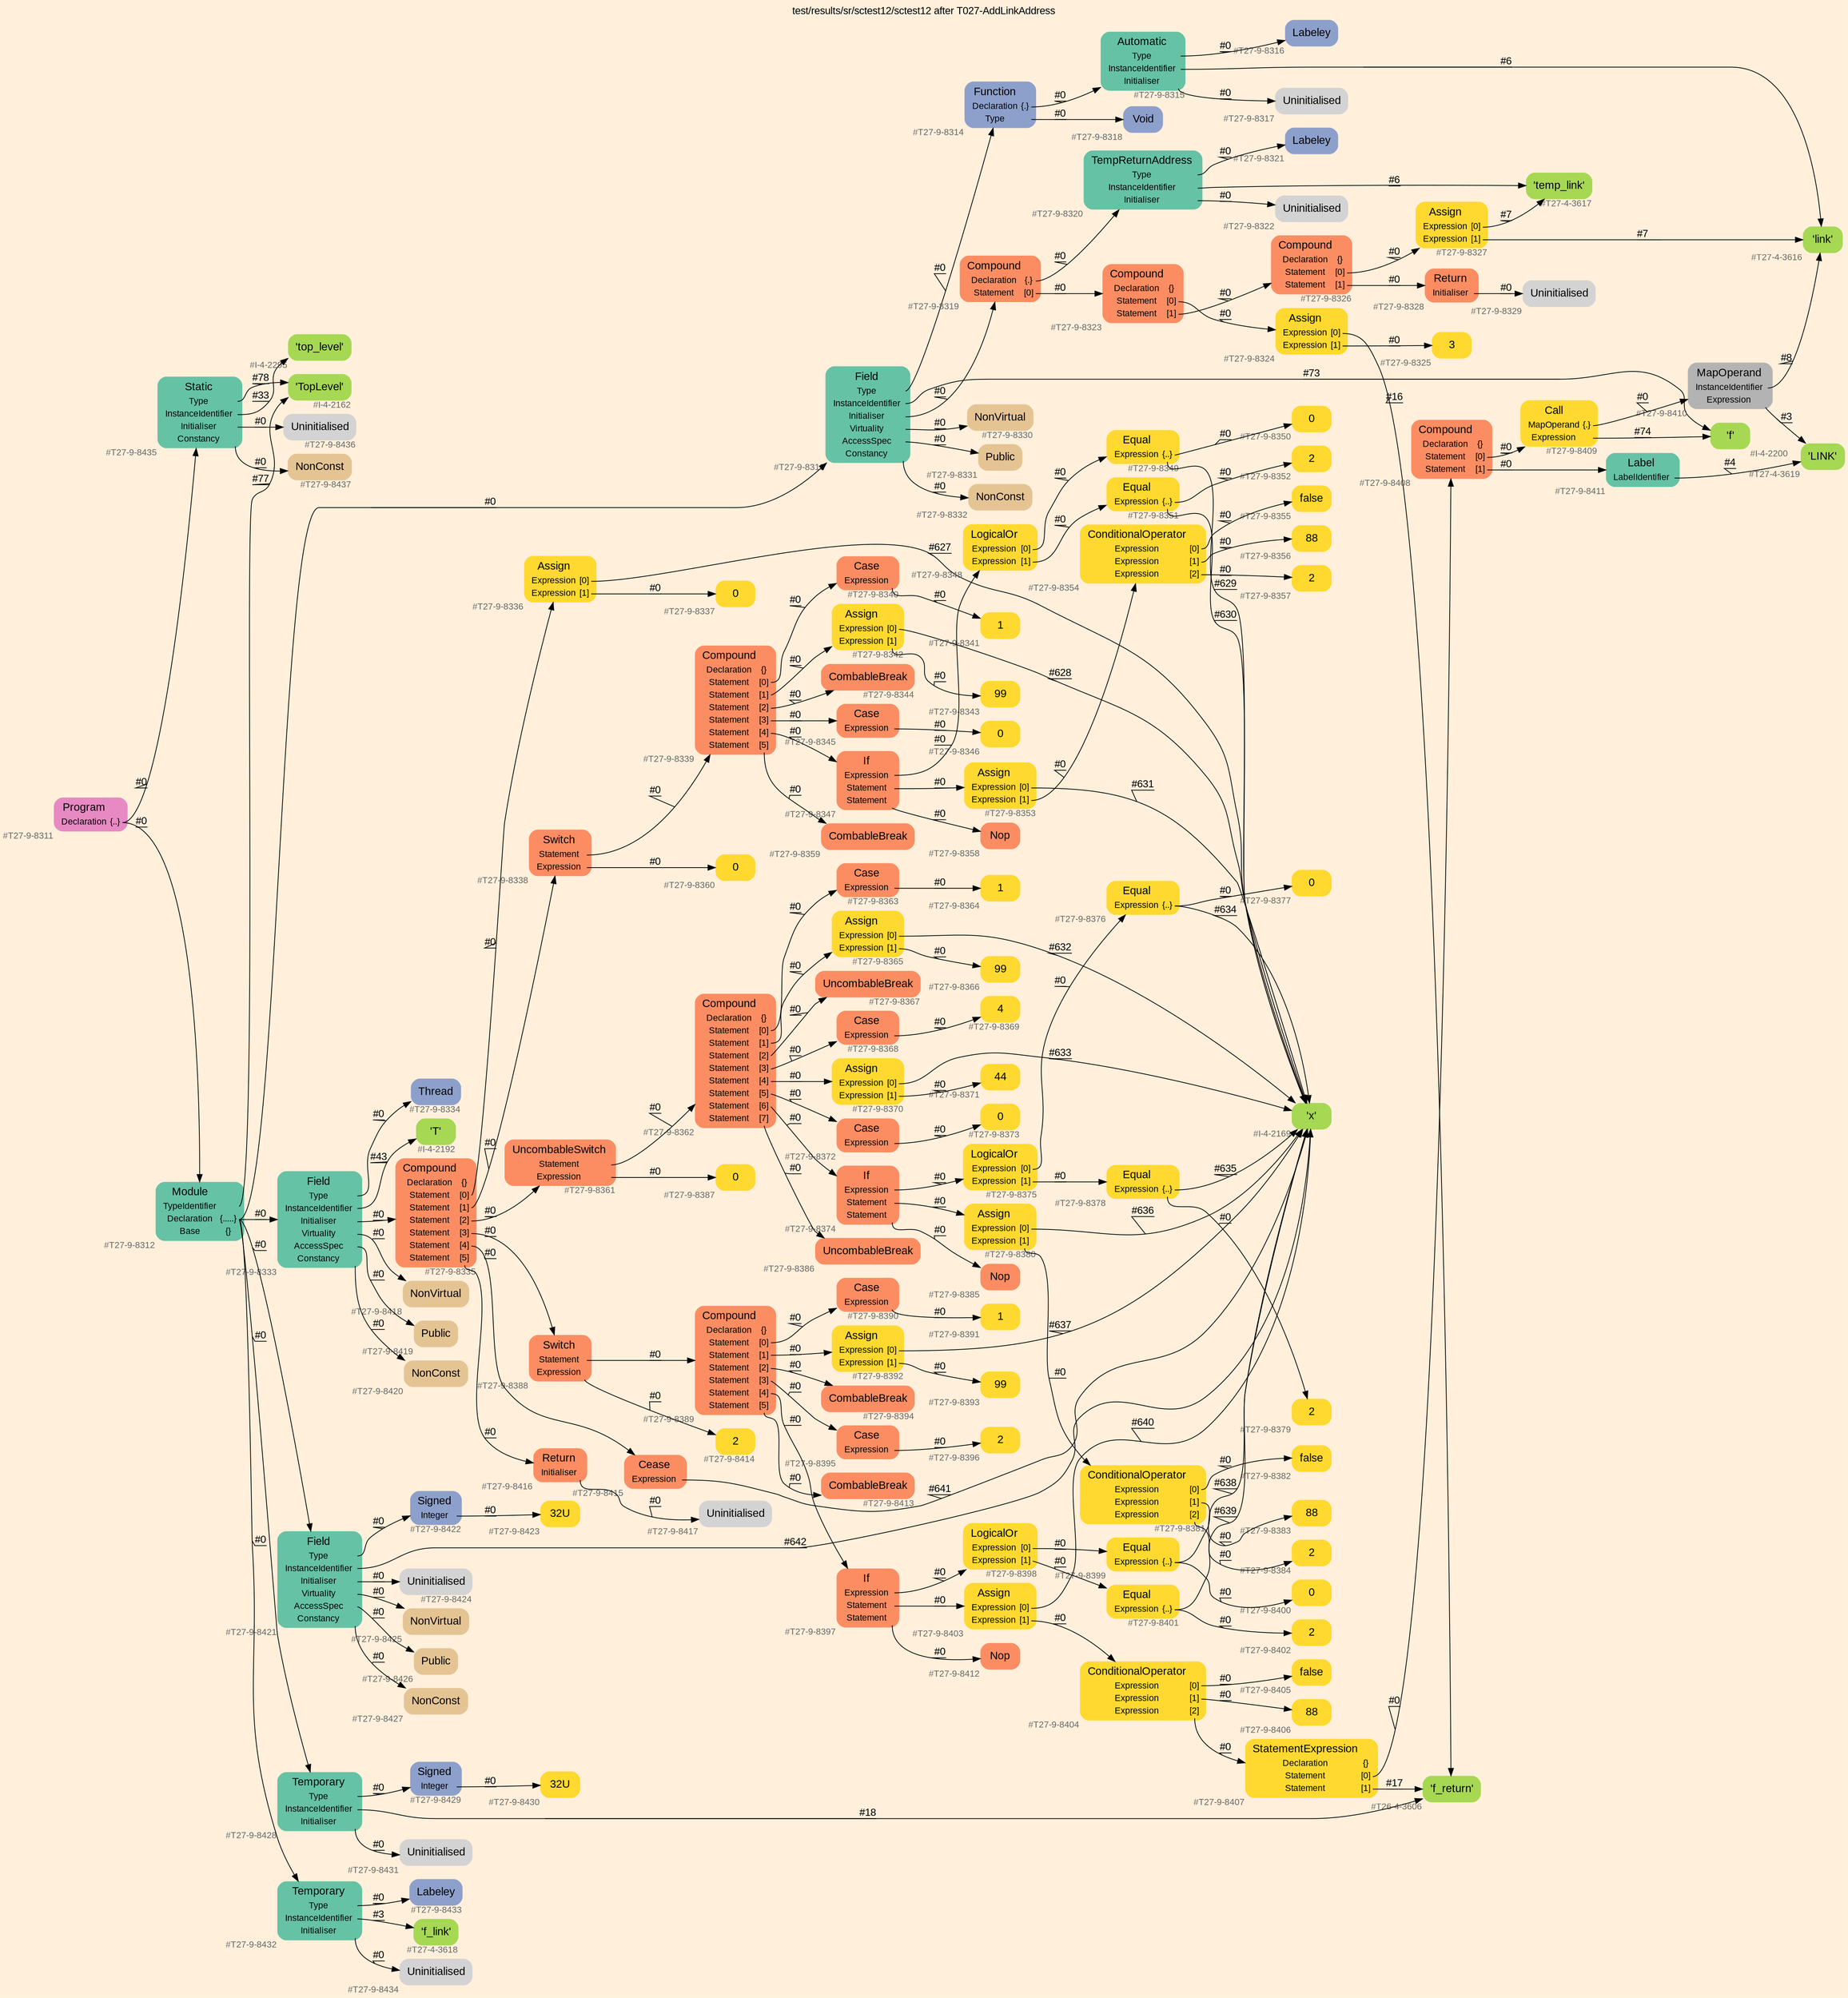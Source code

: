 digraph "test/results/sr/sctest12/sctest12 after T027-AddLinkAddress" {
label = "test/results/sr/sctest12/sctest12 after T027-AddLinkAddress"
labelloc = t
graph [
    rankdir = "LR"
    ranksep = 0.3
    bgcolor = antiquewhite1
    color = black
    fontcolor = black
    fontname = "Arial"
];
node [
    fontname = "Arial"
];
edge [
    fontname = "Arial"
];

// -------------------- node figure --------------------
// -------- block #T27-9-8311 ----------
"#T27-9-8311" [
    fillcolor = "/set28/4"
    xlabel = "#T27-9-8311"
    fontsize = "12"
    fontcolor = grey40
    shape = "plaintext"
    label = <<TABLE BORDER="0" CELLBORDER="0" CELLSPACING="0">
     <TR><TD><FONT COLOR="black" POINT-SIZE="15">Program</FONT></TD></TR>
     <TR><TD><FONT COLOR="black" POINT-SIZE="12">Declaration</FONT></TD><TD PORT="port0"><FONT COLOR="black" POINT-SIZE="12">{..}</FONT></TD></TR>
    </TABLE>>
    style = "rounded,filled"
];

// -------- block #T27-9-8312 ----------
"#T27-9-8312" [
    fillcolor = "/set28/1"
    xlabel = "#T27-9-8312"
    fontsize = "12"
    fontcolor = grey40
    shape = "plaintext"
    label = <<TABLE BORDER="0" CELLBORDER="0" CELLSPACING="0">
     <TR><TD><FONT COLOR="black" POINT-SIZE="15">Module</FONT></TD></TR>
     <TR><TD><FONT COLOR="black" POINT-SIZE="12">TypeIdentifier</FONT></TD><TD PORT="port0"></TD></TR>
     <TR><TD><FONT COLOR="black" POINT-SIZE="12">Declaration</FONT></TD><TD PORT="port1"><FONT COLOR="black" POINT-SIZE="12">{.....}</FONT></TD></TR>
     <TR><TD><FONT COLOR="black" POINT-SIZE="12">Base</FONT></TD><TD PORT="port2"><FONT COLOR="black" POINT-SIZE="12">{}</FONT></TD></TR>
    </TABLE>>
    style = "rounded,filled"
];

// -------- block #I-4-2162 ----------
"#I-4-2162" [
    fillcolor = "/set28/5"
    xlabel = "#I-4-2162"
    fontsize = "12"
    fontcolor = grey40
    shape = "plaintext"
    label = <<TABLE BORDER="0" CELLBORDER="0" CELLSPACING="0">
     <TR><TD><FONT COLOR="black" POINT-SIZE="15">'TopLevel'</FONT></TD></TR>
    </TABLE>>
    style = "rounded,filled"
];

// -------- block #T27-9-8313 ----------
"#T27-9-8313" [
    fillcolor = "/set28/1"
    xlabel = "#T27-9-8313"
    fontsize = "12"
    fontcolor = grey40
    shape = "plaintext"
    label = <<TABLE BORDER="0" CELLBORDER="0" CELLSPACING="0">
     <TR><TD><FONT COLOR="black" POINT-SIZE="15">Field</FONT></TD></TR>
     <TR><TD><FONT COLOR="black" POINT-SIZE="12">Type</FONT></TD><TD PORT="port0"></TD></TR>
     <TR><TD><FONT COLOR="black" POINT-SIZE="12">InstanceIdentifier</FONT></TD><TD PORT="port1"></TD></TR>
     <TR><TD><FONT COLOR="black" POINT-SIZE="12">Initialiser</FONT></TD><TD PORT="port2"></TD></TR>
     <TR><TD><FONT COLOR="black" POINT-SIZE="12">Virtuality</FONT></TD><TD PORT="port3"></TD></TR>
     <TR><TD><FONT COLOR="black" POINT-SIZE="12">AccessSpec</FONT></TD><TD PORT="port4"></TD></TR>
     <TR><TD><FONT COLOR="black" POINT-SIZE="12">Constancy</FONT></TD><TD PORT="port5"></TD></TR>
    </TABLE>>
    style = "rounded,filled"
];

// -------- block #T27-9-8314 ----------
"#T27-9-8314" [
    fillcolor = "/set28/3"
    xlabel = "#T27-9-8314"
    fontsize = "12"
    fontcolor = grey40
    shape = "plaintext"
    label = <<TABLE BORDER="0" CELLBORDER="0" CELLSPACING="0">
     <TR><TD><FONT COLOR="black" POINT-SIZE="15">Function</FONT></TD></TR>
     <TR><TD><FONT COLOR="black" POINT-SIZE="12">Declaration</FONT></TD><TD PORT="port0"><FONT COLOR="black" POINT-SIZE="12">{.}</FONT></TD></TR>
     <TR><TD><FONT COLOR="black" POINT-SIZE="12">Type</FONT></TD><TD PORT="port1"></TD></TR>
    </TABLE>>
    style = "rounded,filled"
];

// -------- block #T27-9-8315 ----------
"#T27-9-8315" [
    fillcolor = "/set28/1"
    xlabel = "#T27-9-8315"
    fontsize = "12"
    fontcolor = grey40
    shape = "plaintext"
    label = <<TABLE BORDER="0" CELLBORDER="0" CELLSPACING="0">
     <TR><TD><FONT COLOR="black" POINT-SIZE="15">Automatic</FONT></TD></TR>
     <TR><TD><FONT COLOR="black" POINT-SIZE="12">Type</FONT></TD><TD PORT="port0"></TD></TR>
     <TR><TD><FONT COLOR="black" POINT-SIZE="12">InstanceIdentifier</FONT></TD><TD PORT="port1"></TD></TR>
     <TR><TD><FONT COLOR="black" POINT-SIZE="12">Initialiser</FONT></TD><TD PORT="port2"></TD></TR>
    </TABLE>>
    style = "rounded,filled"
];

// -------- block #T27-9-8316 ----------
"#T27-9-8316" [
    fillcolor = "/set28/3"
    xlabel = "#T27-9-8316"
    fontsize = "12"
    fontcolor = grey40
    shape = "plaintext"
    label = <<TABLE BORDER="0" CELLBORDER="0" CELLSPACING="0">
     <TR><TD><FONT COLOR="black" POINT-SIZE="15">Labeley</FONT></TD></TR>
    </TABLE>>
    style = "rounded,filled"
];

// -------- block #T27-4-3616 ----------
"#T27-4-3616" [
    fillcolor = "/set28/5"
    xlabel = "#T27-4-3616"
    fontsize = "12"
    fontcolor = grey40
    shape = "plaintext"
    label = <<TABLE BORDER="0" CELLBORDER="0" CELLSPACING="0">
     <TR><TD><FONT COLOR="black" POINT-SIZE="15">'link'</FONT></TD></TR>
    </TABLE>>
    style = "rounded,filled"
];

// -------- block #T27-9-8317 ----------
"#T27-9-8317" [
    xlabel = "#T27-9-8317"
    fontsize = "12"
    fontcolor = grey40
    shape = "plaintext"
    label = <<TABLE BORDER="0" CELLBORDER="0" CELLSPACING="0">
     <TR><TD><FONT COLOR="black" POINT-SIZE="15">Uninitialised</FONT></TD></TR>
    </TABLE>>
    style = "rounded,filled"
];

// -------- block #T27-9-8318 ----------
"#T27-9-8318" [
    fillcolor = "/set28/3"
    xlabel = "#T27-9-8318"
    fontsize = "12"
    fontcolor = grey40
    shape = "plaintext"
    label = <<TABLE BORDER="0" CELLBORDER="0" CELLSPACING="0">
     <TR><TD><FONT COLOR="black" POINT-SIZE="15">Void</FONT></TD></TR>
    </TABLE>>
    style = "rounded,filled"
];

// -------- block #I-4-2200 ----------
"#I-4-2200" [
    fillcolor = "/set28/5"
    xlabel = "#I-4-2200"
    fontsize = "12"
    fontcolor = grey40
    shape = "plaintext"
    label = <<TABLE BORDER="0" CELLBORDER="0" CELLSPACING="0">
     <TR><TD><FONT COLOR="black" POINT-SIZE="15">'f'</FONT></TD></TR>
    </TABLE>>
    style = "rounded,filled"
];

// -------- block #T27-9-8319 ----------
"#T27-9-8319" [
    fillcolor = "/set28/2"
    xlabel = "#T27-9-8319"
    fontsize = "12"
    fontcolor = grey40
    shape = "plaintext"
    label = <<TABLE BORDER="0" CELLBORDER="0" CELLSPACING="0">
     <TR><TD><FONT COLOR="black" POINT-SIZE="15">Compound</FONT></TD></TR>
     <TR><TD><FONT COLOR="black" POINT-SIZE="12">Declaration</FONT></TD><TD PORT="port0"><FONT COLOR="black" POINT-SIZE="12">{.}</FONT></TD></TR>
     <TR><TD><FONT COLOR="black" POINT-SIZE="12">Statement</FONT></TD><TD PORT="port1"><FONT COLOR="black" POINT-SIZE="12">[0]</FONT></TD></TR>
    </TABLE>>
    style = "rounded,filled"
];

// -------- block #T27-9-8320 ----------
"#T27-9-8320" [
    fillcolor = "/set28/1"
    xlabel = "#T27-9-8320"
    fontsize = "12"
    fontcolor = grey40
    shape = "plaintext"
    label = <<TABLE BORDER="0" CELLBORDER="0" CELLSPACING="0">
     <TR><TD><FONT COLOR="black" POINT-SIZE="15">TempReturnAddress</FONT></TD></TR>
     <TR><TD><FONT COLOR="black" POINT-SIZE="12">Type</FONT></TD><TD PORT="port0"></TD></TR>
     <TR><TD><FONT COLOR="black" POINT-SIZE="12">InstanceIdentifier</FONT></TD><TD PORT="port1"></TD></TR>
     <TR><TD><FONT COLOR="black" POINT-SIZE="12">Initialiser</FONT></TD><TD PORT="port2"></TD></TR>
    </TABLE>>
    style = "rounded,filled"
];

// -------- block #T27-9-8321 ----------
"#T27-9-8321" [
    fillcolor = "/set28/3"
    xlabel = "#T27-9-8321"
    fontsize = "12"
    fontcolor = grey40
    shape = "plaintext"
    label = <<TABLE BORDER="0" CELLBORDER="0" CELLSPACING="0">
     <TR><TD><FONT COLOR="black" POINT-SIZE="15">Labeley</FONT></TD></TR>
    </TABLE>>
    style = "rounded,filled"
];

// -------- block #T27-4-3617 ----------
"#T27-4-3617" [
    fillcolor = "/set28/5"
    xlabel = "#T27-4-3617"
    fontsize = "12"
    fontcolor = grey40
    shape = "plaintext"
    label = <<TABLE BORDER="0" CELLBORDER="0" CELLSPACING="0">
     <TR><TD><FONT COLOR="black" POINT-SIZE="15">'temp_link'</FONT></TD></TR>
    </TABLE>>
    style = "rounded,filled"
];

// -------- block #T27-9-8322 ----------
"#T27-9-8322" [
    xlabel = "#T27-9-8322"
    fontsize = "12"
    fontcolor = grey40
    shape = "plaintext"
    label = <<TABLE BORDER="0" CELLBORDER="0" CELLSPACING="0">
     <TR><TD><FONT COLOR="black" POINT-SIZE="15">Uninitialised</FONT></TD></TR>
    </TABLE>>
    style = "rounded,filled"
];

// -------- block #T27-9-8323 ----------
"#T27-9-8323" [
    fillcolor = "/set28/2"
    xlabel = "#T27-9-8323"
    fontsize = "12"
    fontcolor = grey40
    shape = "plaintext"
    label = <<TABLE BORDER="0" CELLBORDER="0" CELLSPACING="0">
     <TR><TD><FONT COLOR="black" POINT-SIZE="15">Compound</FONT></TD></TR>
     <TR><TD><FONT COLOR="black" POINT-SIZE="12">Declaration</FONT></TD><TD PORT="port0"><FONT COLOR="black" POINT-SIZE="12">{}</FONT></TD></TR>
     <TR><TD><FONT COLOR="black" POINT-SIZE="12">Statement</FONT></TD><TD PORT="port1"><FONT COLOR="black" POINT-SIZE="12">[0]</FONT></TD></TR>
     <TR><TD><FONT COLOR="black" POINT-SIZE="12">Statement</FONT></TD><TD PORT="port2"><FONT COLOR="black" POINT-SIZE="12">[1]</FONT></TD></TR>
    </TABLE>>
    style = "rounded,filled"
];

// -------- block #T27-9-8324 ----------
"#T27-9-8324" [
    fillcolor = "/set28/6"
    xlabel = "#T27-9-8324"
    fontsize = "12"
    fontcolor = grey40
    shape = "plaintext"
    label = <<TABLE BORDER="0" CELLBORDER="0" CELLSPACING="0">
     <TR><TD><FONT COLOR="black" POINT-SIZE="15">Assign</FONT></TD></TR>
     <TR><TD><FONT COLOR="black" POINT-SIZE="12">Expression</FONT></TD><TD PORT="port0"><FONT COLOR="black" POINT-SIZE="12">[0]</FONT></TD></TR>
     <TR><TD><FONT COLOR="black" POINT-SIZE="12">Expression</FONT></TD><TD PORT="port1"><FONT COLOR="black" POINT-SIZE="12">[1]</FONT></TD></TR>
    </TABLE>>
    style = "rounded,filled"
];

// -------- block #T26-4-3606 ----------
"#T26-4-3606" [
    fillcolor = "/set28/5"
    xlabel = "#T26-4-3606"
    fontsize = "12"
    fontcolor = grey40
    shape = "plaintext"
    label = <<TABLE BORDER="0" CELLBORDER="0" CELLSPACING="0">
     <TR><TD><FONT COLOR="black" POINT-SIZE="15">'f_return'</FONT></TD></TR>
    </TABLE>>
    style = "rounded,filled"
];

// -------- block #T27-9-8325 ----------
"#T27-9-8325" [
    fillcolor = "/set28/6"
    xlabel = "#T27-9-8325"
    fontsize = "12"
    fontcolor = grey40
    shape = "plaintext"
    label = <<TABLE BORDER="0" CELLBORDER="0" CELLSPACING="0">
     <TR><TD><FONT COLOR="black" POINT-SIZE="15">3</FONT></TD></TR>
    </TABLE>>
    style = "rounded,filled"
];

// -------- block #T27-9-8326 ----------
"#T27-9-8326" [
    fillcolor = "/set28/2"
    xlabel = "#T27-9-8326"
    fontsize = "12"
    fontcolor = grey40
    shape = "plaintext"
    label = <<TABLE BORDER="0" CELLBORDER="0" CELLSPACING="0">
     <TR><TD><FONT COLOR="black" POINT-SIZE="15">Compound</FONT></TD></TR>
     <TR><TD><FONT COLOR="black" POINT-SIZE="12">Declaration</FONT></TD><TD PORT="port0"><FONT COLOR="black" POINT-SIZE="12">{}</FONT></TD></TR>
     <TR><TD><FONT COLOR="black" POINT-SIZE="12">Statement</FONT></TD><TD PORT="port1"><FONT COLOR="black" POINT-SIZE="12">[0]</FONT></TD></TR>
     <TR><TD><FONT COLOR="black" POINT-SIZE="12">Statement</FONT></TD><TD PORT="port2"><FONT COLOR="black" POINT-SIZE="12">[1]</FONT></TD></TR>
    </TABLE>>
    style = "rounded,filled"
];

// -------- block #T27-9-8327 ----------
"#T27-9-8327" [
    fillcolor = "/set28/6"
    xlabel = "#T27-9-8327"
    fontsize = "12"
    fontcolor = grey40
    shape = "plaintext"
    label = <<TABLE BORDER="0" CELLBORDER="0" CELLSPACING="0">
     <TR><TD><FONT COLOR="black" POINT-SIZE="15">Assign</FONT></TD></TR>
     <TR><TD><FONT COLOR="black" POINT-SIZE="12">Expression</FONT></TD><TD PORT="port0"><FONT COLOR="black" POINT-SIZE="12">[0]</FONT></TD></TR>
     <TR><TD><FONT COLOR="black" POINT-SIZE="12">Expression</FONT></TD><TD PORT="port1"><FONT COLOR="black" POINT-SIZE="12">[1]</FONT></TD></TR>
    </TABLE>>
    style = "rounded,filled"
];

// -------- block #T27-9-8328 ----------
"#T27-9-8328" [
    fillcolor = "/set28/2"
    xlabel = "#T27-9-8328"
    fontsize = "12"
    fontcolor = grey40
    shape = "plaintext"
    label = <<TABLE BORDER="0" CELLBORDER="0" CELLSPACING="0">
     <TR><TD><FONT COLOR="black" POINT-SIZE="15">Return</FONT></TD></TR>
     <TR><TD><FONT COLOR="black" POINT-SIZE="12">Initialiser</FONT></TD><TD PORT="port0"></TD></TR>
    </TABLE>>
    style = "rounded,filled"
];

// -------- block #T27-9-8329 ----------
"#T27-9-8329" [
    xlabel = "#T27-9-8329"
    fontsize = "12"
    fontcolor = grey40
    shape = "plaintext"
    label = <<TABLE BORDER="0" CELLBORDER="0" CELLSPACING="0">
     <TR><TD><FONT COLOR="black" POINT-SIZE="15">Uninitialised</FONT></TD></TR>
    </TABLE>>
    style = "rounded,filled"
];

// -------- block #T27-9-8330 ----------
"#T27-9-8330" [
    fillcolor = "/set28/7"
    xlabel = "#T27-9-8330"
    fontsize = "12"
    fontcolor = grey40
    shape = "plaintext"
    label = <<TABLE BORDER="0" CELLBORDER="0" CELLSPACING="0">
     <TR><TD><FONT COLOR="black" POINT-SIZE="15">NonVirtual</FONT></TD></TR>
    </TABLE>>
    style = "rounded,filled"
];

// -------- block #T27-9-8331 ----------
"#T27-9-8331" [
    fillcolor = "/set28/7"
    xlabel = "#T27-9-8331"
    fontsize = "12"
    fontcolor = grey40
    shape = "plaintext"
    label = <<TABLE BORDER="0" CELLBORDER="0" CELLSPACING="0">
     <TR><TD><FONT COLOR="black" POINT-SIZE="15">Public</FONT></TD></TR>
    </TABLE>>
    style = "rounded,filled"
];

// -------- block #T27-9-8332 ----------
"#T27-9-8332" [
    fillcolor = "/set28/7"
    xlabel = "#T27-9-8332"
    fontsize = "12"
    fontcolor = grey40
    shape = "plaintext"
    label = <<TABLE BORDER="0" CELLBORDER="0" CELLSPACING="0">
     <TR><TD><FONT COLOR="black" POINT-SIZE="15">NonConst</FONT></TD></TR>
    </TABLE>>
    style = "rounded,filled"
];

// -------- block #T27-9-8333 ----------
"#T27-9-8333" [
    fillcolor = "/set28/1"
    xlabel = "#T27-9-8333"
    fontsize = "12"
    fontcolor = grey40
    shape = "plaintext"
    label = <<TABLE BORDER="0" CELLBORDER="0" CELLSPACING="0">
     <TR><TD><FONT COLOR="black" POINT-SIZE="15">Field</FONT></TD></TR>
     <TR><TD><FONT COLOR="black" POINT-SIZE="12">Type</FONT></TD><TD PORT="port0"></TD></TR>
     <TR><TD><FONT COLOR="black" POINT-SIZE="12">InstanceIdentifier</FONT></TD><TD PORT="port1"></TD></TR>
     <TR><TD><FONT COLOR="black" POINT-SIZE="12">Initialiser</FONT></TD><TD PORT="port2"></TD></TR>
     <TR><TD><FONT COLOR="black" POINT-SIZE="12">Virtuality</FONT></TD><TD PORT="port3"></TD></TR>
     <TR><TD><FONT COLOR="black" POINT-SIZE="12">AccessSpec</FONT></TD><TD PORT="port4"></TD></TR>
     <TR><TD><FONT COLOR="black" POINT-SIZE="12">Constancy</FONT></TD><TD PORT="port5"></TD></TR>
    </TABLE>>
    style = "rounded,filled"
];

// -------- block #T27-9-8334 ----------
"#T27-9-8334" [
    fillcolor = "/set28/3"
    xlabel = "#T27-9-8334"
    fontsize = "12"
    fontcolor = grey40
    shape = "plaintext"
    label = <<TABLE BORDER="0" CELLBORDER="0" CELLSPACING="0">
     <TR><TD><FONT COLOR="black" POINT-SIZE="15">Thread</FONT></TD></TR>
    </TABLE>>
    style = "rounded,filled"
];

// -------- block #I-4-2192 ----------
"#I-4-2192" [
    fillcolor = "/set28/5"
    xlabel = "#I-4-2192"
    fontsize = "12"
    fontcolor = grey40
    shape = "plaintext"
    label = <<TABLE BORDER="0" CELLBORDER="0" CELLSPACING="0">
     <TR><TD><FONT COLOR="black" POINT-SIZE="15">'T'</FONT></TD></TR>
    </TABLE>>
    style = "rounded,filled"
];

// -------- block #T27-9-8335 ----------
"#T27-9-8335" [
    fillcolor = "/set28/2"
    xlabel = "#T27-9-8335"
    fontsize = "12"
    fontcolor = grey40
    shape = "plaintext"
    label = <<TABLE BORDER="0" CELLBORDER="0" CELLSPACING="0">
     <TR><TD><FONT COLOR="black" POINT-SIZE="15">Compound</FONT></TD></TR>
     <TR><TD><FONT COLOR="black" POINT-SIZE="12">Declaration</FONT></TD><TD PORT="port0"><FONT COLOR="black" POINT-SIZE="12">{}</FONT></TD></TR>
     <TR><TD><FONT COLOR="black" POINT-SIZE="12">Statement</FONT></TD><TD PORT="port1"><FONT COLOR="black" POINT-SIZE="12">[0]</FONT></TD></TR>
     <TR><TD><FONT COLOR="black" POINT-SIZE="12">Statement</FONT></TD><TD PORT="port2"><FONT COLOR="black" POINT-SIZE="12">[1]</FONT></TD></TR>
     <TR><TD><FONT COLOR="black" POINT-SIZE="12">Statement</FONT></TD><TD PORT="port3"><FONT COLOR="black" POINT-SIZE="12">[2]</FONT></TD></TR>
     <TR><TD><FONT COLOR="black" POINT-SIZE="12">Statement</FONT></TD><TD PORT="port4"><FONT COLOR="black" POINT-SIZE="12">[3]</FONT></TD></TR>
     <TR><TD><FONT COLOR="black" POINT-SIZE="12">Statement</FONT></TD><TD PORT="port5"><FONT COLOR="black" POINT-SIZE="12">[4]</FONT></TD></TR>
     <TR><TD><FONT COLOR="black" POINT-SIZE="12">Statement</FONT></TD><TD PORT="port6"><FONT COLOR="black" POINT-SIZE="12">[5]</FONT></TD></TR>
    </TABLE>>
    style = "rounded,filled"
];

// -------- block #T27-9-8336 ----------
"#T27-9-8336" [
    fillcolor = "/set28/6"
    xlabel = "#T27-9-8336"
    fontsize = "12"
    fontcolor = grey40
    shape = "plaintext"
    label = <<TABLE BORDER="0" CELLBORDER="0" CELLSPACING="0">
     <TR><TD><FONT COLOR="black" POINT-SIZE="15">Assign</FONT></TD></TR>
     <TR><TD><FONT COLOR="black" POINT-SIZE="12">Expression</FONT></TD><TD PORT="port0"><FONT COLOR="black" POINT-SIZE="12">[0]</FONT></TD></TR>
     <TR><TD><FONT COLOR="black" POINT-SIZE="12">Expression</FONT></TD><TD PORT="port1"><FONT COLOR="black" POINT-SIZE="12">[1]</FONT></TD></TR>
    </TABLE>>
    style = "rounded,filled"
];

// -------- block #I-4-2169 ----------
"#I-4-2169" [
    fillcolor = "/set28/5"
    xlabel = "#I-4-2169"
    fontsize = "12"
    fontcolor = grey40
    shape = "plaintext"
    label = <<TABLE BORDER="0" CELLBORDER="0" CELLSPACING="0">
     <TR><TD><FONT COLOR="black" POINT-SIZE="15">'x'</FONT></TD></TR>
    </TABLE>>
    style = "rounded,filled"
];

// -------- block #T27-9-8337 ----------
"#T27-9-8337" [
    fillcolor = "/set28/6"
    xlabel = "#T27-9-8337"
    fontsize = "12"
    fontcolor = grey40
    shape = "plaintext"
    label = <<TABLE BORDER="0" CELLBORDER="0" CELLSPACING="0">
     <TR><TD><FONT COLOR="black" POINT-SIZE="15">0</FONT></TD></TR>
    </TABLE>>
    style = "rounded,filled"
];

// -------- block #T27-9-8338 ----------
"#T27-9-8338" [
    fillcolor = "/set28/2"
    xlabel = "#T27-9-8338"
    fontsize = "12"
    fontcolor = grey40
    shape = "plaintext"
    label = <<TABLE BORDER="0" CELLBORDER="0" CELLSPACING="0">
     <TR><TD><FONT COLOR="black" POINT-SIZE="15">Switch</FONT></TD></TR>
     <TR><TD><FONT COLOR="black" POINT-SIZE="12">Statement</FONT></TD><TD PORT="port0"></TD></TR>
     <TR><TD><FONT COLOR="black" POINT-SIZE="12">Expression</FONT></TD><TD PORT="port1"></TD></TR>
    </TABLE>>
    style = "rounded,filled"
];

// -------- block #T27-9-8339 ----------
"#T27-9-8339" [
    fillcolor = "/set28/2"
    xlabel = "#T27-9-8339"
    fontsize = "12"
    fontcolor = grey40
    shape = "plaintext"
    label = <<TABLE BORDER="0" CELLBORDER="0" CELLSPACING="0">
     <TR><TD><FONT COLOR="black" POINT-SIZE="15">Compound</FONT></TD></TR>
     <TR><TD><FONT COLOR="black" POINT-SIZE="12">Declaration</FONT></TD><TD PORT="port0"><FONT COLOR="black" POINT-SIZE="12">{}</FONT></TD></TR>
     <TR><TD><FONT COLOR="black" POINT-SIZE="12">Statement</FONT></TD><TD PORT="port1"><FONT COLOR="black" POINT-SIZE="12">[0]</FONT></TD></TR>
     <TR><TD><FONT COLOR="black" POINT-SIZE="12">Statement</FONT></TD><TD PORT="port2"><FONT COLOR="black" POINT-SIZE="12">[1]</FONT></TD></TR>
     <TR><TD><FONT COLOR="black" POINT-SIZE="12">Statement</FONT></TD><TD PORT="port3"><FONT COLOR="black" POINT-SIZE="12">[2]</FONT></TD></TR>
     <TR><TD><FONT COLOR="black" POINT-SIZE="12">Statement</FONT></TD><TD PORT="port4"><FONT COLOR="black" POINT-SIZE="12">[3]</FONT></TD></TR>
     <TR><TD><FONT COLOR="black" POINT-SIZE="12">Statement</FONT></TD><TD PORT="port5"><FONT COLOR="black" POINT-SIZE="12">[4]</FONT></TD></TR>
     <TR><TD><FONT COLOR="black" POINT-SIZE="12">Statement</FONT></TD><TD PORT="port6"><FONT COLOR="black" POINT-SIZE="12">[5]</FONT></TD></TR>
    </TABLE>>
    style = "rounded,filled"
];

// -------- block #T27-9-8340 ----------
"#T27-9-8340" [
    fillcolor = "/set28/2"
    xlabel = "#T27-9-8340"
    fontsize = "12"
    fontcolor = grey40
    shape = "plaintext"
    label = <<TABLE BORDER="0" CELLBORDER="0" CELLSPACING="0">
     <TR><TD><FONT COLOR="black" POINT-SIZE="15">Case</FONT></TD></TR>
     <TR><TD><FONT COLOR="black" POINT-SIZE="12">Expression</FONT></TD><TD PORT="port0"></TD></TR>
    </TABLE>>
    style = "rounded,filled"
];

// -------- block #T27-9-8341 ----------
"#T27-9-8341" [
    fillcolor = "/set28/6"
    xlabel = "#T27-9-8341"
    fontsize = "12"
    fontcolor = grey40
    shape = "plaintext"
    label = <<TABLE BORDER="0" CELLBORDER="0" CELLSPACING="0">
     <TR><TD><FONT COLOR="black" POINT-SIZE="15">1</FONT></TD></TR>
    </TABLE>>
    style = "rounded,filled"
];

// -------- block #T27-9-8342 ----------
"#T27-9-8342" [
    fillcolor = "/set28/6"
    xlabel = "#T27-9-8342"
    fontsize = "12"
    fontcolor = grey40
    shape = "plaintext"
    label = <<TABLE BORDER="0" CELLBORDER="0" CELLSPACING="0">
     <TR><TD><FONT COLOR="black" POINT-SIZE="15">Assign</FONT></TD></TR>
     <TR><TD><FONT COLOR="black" POINT-SIZE="12">Expression</FONT></TD><TD PORT="port0"><FONT COLOR="black" POINT-SIZE="12">[0]</FONT></TD></TR>
     <TR><TD><FONT COLOR="black" POINT-SIZE="12">Expression</FONT></TD><TD PORT="port1"><FONT COLOR="black" POINT-SIZE="12">[1]</FONT></TD></TR>
    </TABLE>>
    style = "rounded,filled"
];

// -------- block #T27-9-8343 ----------
"#T27-9-8343" [
    fillcolor = "/set28/6"
    xlabel = "#T27-9-8343"
    fontsize = "12"
    fontcolor = grey40
    shape = "plaintext"
    label = <<TABLE BORDER="0" CELLBORDER="0" CELLSPACING="0">
     <TR><TD><FONT COLOR="black" POINT-SIZE="15">99</FONT></TD></TR>
    </TABLE>>
    style = "rounded,filled"
];

// -------- block #T27-9-8344 ----------
"#T27-9-8344" [
    fillcolor = "/set28/2"
    xlabel = "#T27-9-8344"
    fontsize = "12"
    fontcolor = grey40
    shape = "plaintext"
    label = <<TABLE BORDER="0" CELLBORDER="0" CELLSPACING="0">
     <TR><TD><FONT COLOR="black" POINT-SIZE="15">CombableBreak</FONT></TD></TR>
    </TABLE>>
    style = "rounded,filled"
];

// -------- block #T27-9-8345 ----------
"#T27-9-8345" [
    fillcolor = "/set28/2"
    xlabel = "#T27-9-8345"
    fontsize = "12"
    fontcolor = grey40
    shape = "plaintext"
    label = <<TABLE BORDER="0" CELLBORDER="0" CELLSPACING="0">
     <TR><TD><FONT COLOR="black" POINT-SIZE="15">Case</FONT></TD></TR>
     <TR><TD><FONT COLOR="black" POINT-SIZE="12">Expression</FONT></TD><TD PORT="port0"></TD></TR>
    </TABLE>>
    style = "rounded,filled"
];

// -------- block #T27-9-8346 ----------
"#T27-9-8346" [
    fillcolor = "/set28/6"
    xlabel = "#T27-9-8346"
    fontsize = "12"
    fontcolor = grey40
    shape = "plaintext"
    label = <<TABLE BORDER="0" CELLBORDER="0" CELLSPACING="0">
     <TR><TD><FONT COLOR="black" POINT-SIZE="15">0</FONT></TD></TR>
    </TABLE>>
    style = "rounded,filled"
];

// -------- block #T27-9-8347 ----------
"#T27-9-8347" [
    fillcolor = "/set28/2"
    xlabel = "#T27-9-8347"
    fontsize = "12"
    fontcolor = grey40
    shape = "plaintext"
    label = <<TABLE BORDER="0" CELLBORDER="0" CELLSPACING="0">
     <TR><TD><FONT COLOR="black" POINT-SIZE="15">If</FONT></TD></TR>
     <TR><TD><FONT COLOR="black" POINT-SIZE="12">Expression</FONT></TD><TD PORT="port0"></TD></TR>
     <TR><TD><FONT COLOR="black" POINT-SIZE="12">Statement</FONT></TD><TD PORT="port1"></TD></TR>
     <TR><TD><FONT COLOR="black" POINT-SIZE="12">Statement</FONT></TD><TD PORT="port2"></TD></TR>
    </TABLE>>
    style = "rounded,filled"
];

// -------- block #T27-9-8348 ----------
"#T27-9-8348" [
    fillcolor = "/set28/6"
    xlabel = "#T27-9-8348"
    fontsize = "12"
    fontcolor = grey40
    shape = "plaintext"
    label = <<TABLE BORDER="0" CELLBORDER="0" CELLSPACING="0">
     <TR><TD><FONT COLOR="black" POINT-SIZE="15">LogicalOr</FONT></TD></TR>
     <TR><TD><FONT COLOR="black" POINT-SIZE="12">Expression</FONT></TD><TD PORT="port0"><FONT COLOR="black" POINT-SIZE="12">[0]</FONT></TD></TR>
     <TR><TD><FONT COLOR="black" POINT-SIZE="12">Expression</FONT></TD><TD PORT="port1"><FONT COLOR="black" POINT-SIZE="12">[1]</FONT></TD></TR>
    </TABLE>>
    style = "rounded,filled"
];

// -------- block #T27-9-8349 ----------
"#T27-9-8349" [
    fillcolor = "/set28/6"
    xlabel = "#T27-9-8349"
    fontsize = "12"
    fontcolor = grey40
    shape = "plaintext"
    label = <<TABLE BORDER="0" CELLBORDER="0" CELLSPACING="0">
     <TR><TD><FONT COLOR="black" POINT-SIZE="15">Equal</FONT></TD></TR>
     <TR><TD><FONT COLOR="black" POINT-SIZE="12">Expression</FONT></TD><TD PORT="port0"><FONT COLOR="black" POINT-SIZE="12">{..}</FONT></TD></TR>
    </TABLE>>
    style = "rounded,filled"
];

// -------- block #T27-9-8350 ----------
"#T27-9-8350" [
    fillcolor = "/set28/6"
    xlabel = "#T27-9-8350"
    fontsize = "12"
    fontcolor = grey40
    shape = "plaintext"
    label = <<TABLE BORDER="0" CELLBORDER="0" CELLSPACING="0">
     <TR><TD><FONT COLOR="black" POINT-SIZE="15">0</FONT></TD></TR>
    </TABLE>>
    style = "rounded,filled"
];

// -------- block #T27-9-8351 ----------
"#T27-9-8351" [
    fillcolor = "/set28/6"
    xlabel = "#T27-9-8351"
    fontsize = "12"
    fontcolor = grey40
    shape = "plaintext"
    label = <<TABLE BORDER="0" CELLBORDER="0" CELLSPACING="0">
     <TR><TD><FONT COLOR="black" POINT-SIZE="15">Equal</FONT></TD></TR>
     <TR><TD><FONT COLOR="black" POINT-SIZE="12">Expression</FONT></TD><TD PORT="port0"><FONT COLOR="black" POINT-SIZE="12">{..}</FONT></TD></TR>
    </TABLE>>
    style = "rounded,filled"
];

// -------- block #T27-9-8352 ----------
"#T27-9-8352" [
    fillcolor = "/set28/6"
    xlabel = "#T27-9-8352"
    fontsize = "12"
    fontcolor = grey40
    shape = "plaintext"
    label = <<TABLE BORDER="0" CELLBORDER="0" CELLSPACING="0">
     <TR><TD><FONT COLOR="black" POINT-SIZE="15">2</FONT></TD></TR>
    </TABLE>>
    style = "rounded,filled"
];

// -------- block #T27-9-8353 ----------
"#T27-9-8353" [
    fillcolor = "/set28/6"
    xlabel = "#T27-9-8353"
    fontsize = "12"
    fontcolor = grey40
    shape = "plaintext"
    label = <<TABLE BORDER="0" CELLBORDER="0" CELLSPACING="0">
     <TR><TD><FONT COLOR="black" POINT-SIZE="15">Assign</FONT></TD></TR>
     <TR><TD><FONT COLOR="black" POINT-SIZE="12">Expression</FONT></TD><TD PORT="port0"><FONT COLOR="black" POINT-SIZE="12">[0]</FONT></TD></TR>
     <TR><TD><FONT COLOR="black" POINT-SIZE="12">Expression</FONT></TD><TD PORT="port1"><FONT COLOR="black" POINT-SIZE="12">[1]</FONT></TD></TR>
    </TABLE>>
    style = "rounded,filled"
];

// -------- block #T27-9-8354 ----------
"#T27-9-8354" [
    fillcolor = "/set28/6"
    xlabel = "#T27-9-8354"
    fontsize = "12"
    fontcolor = grey40
    shape = "plaintext"
    label = <<TABLE BORDER="0" CELLBORDER="0" CELLSPACING="0">
     <TR><TD><FONT COLOR="black" POINT-SIZE="15">ConditionalOperator</FONT></TD></TR>
     <TR><TD><FONT COLOR="black" POINT-SIZE="12">Expression</FONT></TD><TD PORT="port0"><FONT COLOR="black" POINT-SIZE="12">[0]</FONT></TD></TR>
     <TR><TD><FONT COLOR="black" POINT-SIZE="12">Expression</FONT></TD><TD PORT="port1"><FONT COLOR="black" POINT-SIZE="12">[1]</FONT></TD></TR>
     <TR><TD><FONT COLOR="black" POINT-SIZE="12">Expression</FONT></TD><TD PORT="port2"><FONT COLOR="black" POINT-SIZE="12">[2]</FONT></TD></TR>
    </TABLE>>
    style = "rounded,filled"
];

// -------- block #T27-9-8355 ----------
"#T27-9-8355" [
    fillcolor = "/set28/6"
    xlabel = "#T27-9-8355"
    fontsize = "12"
    fontcolor = grey40
    shape = "plaintext"
    label = <<TABLE BORDER="0" CELLBORDER="0" CELLSPACING="0">
     <TR><TD><FONT COLOR="black" POINT-SIZE="15">false</FONT></TD></TR>
    </TABLE>>
    style = "rounded,filled"
];

// -------- block #T27-9-8356 ----------
"#T27-9-8356" [
    fillcolor = "/set28/6"
    xlabel = "#T27-9-8356"
    fontsize = "12"
    fontcolor = grey40
    shape = "plaintext"
    label = <<TABLE BORDER="0" CELLBORDER="0" CELLSPACING="0">
     <TR><TD><FONT COLOR="black" POINT-SIZE="15">88</FONT></TD></TR>
    </TABLE>>
    style = "rounded,filled"
];

// -------- block #T27-9-8357 ----------
"#T27-9-8357" [
    fillcolor = "/set28/6"
    xlabel = "#T27-9-8357"
    fontsize = "12"
    fontcolor = grey40
    shape = "plaintext"
    label = <<TABLE BORDER="0" CELLBORDER="0" CELLSPACING="0">
     <TR><TD><FONT COLOR="black" POINT-SIZE="15">2</FONT></TD></TR>
    </TABLE>>
    style = "rounded,filled"
];

// -------- block #T27-9-8358 ----------
"#T27-9-8358" [
    fillcolor = "/set28/2"
    xlabel = "#T27-9-8358"
    fontsize = "12"
    fontcolor = grey40
    shape = "plaintext"
    label = <<TABLE BORDER="0" CELLBORDER="0" CELLSPACING="0">
     <TR><TD><FONT COLOR="black" POINT-SIZE="15">Nop</FONT></TD></TR>
    </TABLE>>
    style = "rounded,filled"
];

// -------- block #T27-9-8359 ----------
"#T27-9-8359" [
    fillcolor = "/set28/2"
    xlabel = "#T27-9-8359"
    fontsize = "12"
    fontcolor = grey40
    shape = "plaintext"
    label = <<TABLE BORDER="0" CELLBORDER="0" CELLSPACING="0">
     <TR><TD><FONT COLOR="black" POINT-SIZE="15">CombableBreak</FONT></TD></TR>
    </TABLE>>
    style = "rounded,filled"
];

// -------- block #T27-9-8360 ----------
"#T27-9-8360" [
    fillcolor = "/set28/6"
    xlabel = "#T27-9-8360"
    fontsize = "12"
    fontcolor = grey40
    shape = "plaintext"
    label = <<TABLE BORDER="0" CELLBORDER="0" CELLSPACING="0">
     <TR><TD><FONT COLOR="black" POINT-SIZE="15">0</FONT></TD></TR>
    </TABLE>>
    style = "rounded,filled"
];

// -------- block #T27-9-8361 ----------
"#T27-9-8361" [
    fillcolor = "/set28/2"
    xlabel = "#T27-9-8361"
    fontsize = "12"
    fontcolor = grey40
    shape = "plaintext"
    label = <<TABLE BORDER="0" CELLBORDER="0" CELLSPACING="0">
     <TR><TD><FONT COLOR="black" POINT-SIZE="15">UncombableSwitch</FONT></TD></TR>
     <TR><TD><FONT COLOR="black" POINT-SIZE="12">Statement</FONT></TD><TD PORT="port0"></TD></TR>
     <TR><TD><FONT COLOR="black" POINT-SIZE="12">Expression</FONT></TD><TD PORT="port1"></TD></TR>
    </TABLE>>
    style = "rounded,filled"
];

// -------- block #T27-9-8362 ----------
"#T27-9-8362" [
    fillcolor = "/set28/2"
    xlabel = "#T27-9-8362"
    fontsize = "12"
    fontcolor = grey40
    shape = "plaintext"
    label = <<TABLE BORDER="0" CELLBORDER="0" CELLSPACING="0">
     <TR><TD><FONT COLOR="black" POINT-SIZE="15">Compound</FONT></TD></TR>
     <TR><TD><FONT COLOR="black" POINT-SIZE="12">Declaration</FONT></TD><TD PORT="port0"><FONT COLOR="black" POINT-SIZE="12">{}</FONT></TD></TR>
     <TR><TD><FONT COLOR="black" POINT-SIZE="12">Statement</FONT></TD><TD PORT="port1"><FONT COLOR="black" POINT-SIZE="12">[0]</FONT></TD></TR>
     <TR><TD><FONT COLOR="black" POINT-SIZE="12">Statement</FONT></TD><TD PORT="port2"><FONT COLOR="black" POINT-SIZE="12">[1]</FONT></TD></TR>
     <TR><TD><FONT COLOR="black" POINT-SIZE="12">Statement</FONT></TD><TD PORT="port3"><FONT COLOR="black" POINT-SIZE="12">[2]</FONT></TD></TR>
     <TR><TD><FONT COLOR="black" POINT-SIZE="12">Statement</FONT></TD><TD PORT="port4"><FONT COLOR="black" POINT-SIZE="12">[3]</FONT></TD></TR>
     <TR><TD><FONT COLOR="black" POINT-SIZE="12">Statement</FONT></TD><TD PORT="port5"><FONT COLOR="black" POINT-SIZE="12">[4]</FONT></TD></TR>
     <TR><TD><FONT COLOR="black" POINT-SIZE="12">Statement</FONT></TD><TD PORT="port6"><FONT COLOR="black" POINT-SIZE="12">[5]</FONT></TD></TR>
     <TR><TD><FONT COLOR="black" POINT-SIZE="12">Statement</FONT></TD><TD PORT="port7"><FONT COLOR="black" POINT-SIZE="12">[6]</FONT></TD></TR>
     <TR><TD><FONT COLOR="black" POINT-SIZE="12">Statement</FONT></TD><TD PORT="port8"><FONT COLOR="black" POINT-SIZE="12">[7]</FONT></TD></TR>
    </TABLE>>
    style = "rounded,filled"
];

// -------- block #T27-9-8363 ----------
"#T27-9-8363" [
    fillcolor = "/set28/2"
    xlabel = "#T27-9-8363"
    fontsize = "12"
    fontcolor = grey40
    shape = "plaintext"
    label = <<TABLE BORDER="0" CELLBORDER="0" CELLSPACING="0">
     <TR><TD><FONT COLOR="black" POINT-SIZE="15">Case</FONT></TD></TR>
     <TR><TD><FONT COLOR="black" POINT-SIZE="12">Expression</FONT></TD><TD PORT="port0"></TD></TR>
    </TABLE>>
    style = "rounded,filled"
];

// -------- block #T27-9-8364 ----------
"#T27-9-8364" [
    fillcolor = "/set28/6"
    xlabel = "#T27-9-8364"
    fontsize = "12"
    fontcolor = grey40
    shape = "plaintext"
    label = <<TABLE BORDER="0" CELLBORDER="0" CELLSPACING="0">
     <TR><TD><FONT COLOR="black" POINT-SIZE="15">1</FONT></TD></TR>
    </TABLE>>
    style = "rounded,filled"
];

// -------- block #T27-9-8365 ----------
"#T27-9-8365" [
    fillcolor = "/set28/6"
    xlabel = "#T27-9-8365"
    fontsize = "12"
    fontcolor = grey40
    shape = "plaintext"
    label = <<TABLE BORDER="0" CELLBORDER="0" CELLSPACING="0">
     <TR><TD><FONT COLOR="black" POINT-SIZE="15">Assign</FONT></TD></TR>
     <TR><TD><FONT COLOR="black" POINT-SIZE="12">Expression</FONT></TD><TD PORT="port0"><FONT COLOR="black" POINT-SIZE="12">[0]</FONT></TD></TR>
     <TR><TD><FONT COLOR="black" POINT-SIZE="12">Expression</FONT></TD><TD PORT="port1"><FONT COLOR="black" POINT-SIZE="12">[1]</FONT></TD></TR>
    </TABLE>>
    style = "rounded,filled"
];

// -------- block #T27-9-8366 ----------
"#T27-9-8366" [
    fillcolor = "/set28/6"
    xlabel = "#T27-9-8366"
    fontsize = "12"
    fontcolor = grey40
    shape = "plaintext"
    label = <<TABLE BORDER="0" CELLBORDER="0" CELLSPACING="0">
     <TR><TD><FONT COLOR="black" POINT-SIZE="15">99</FONT></TD></TR>
    </TABLE>>
    style = "rounded,filled"
];

// -------- block #T27-9-8367 ----------
"#T27-9-8367" [
    fillcolor = "/set28/2"
    xlabel = "#T27-9-8367"
    fontsize = "12"
    fontcolor = grey40
    shape = "plaintext"
    label = <<TABLE BORDER="0" CELLBORDER="0" CELLSPACING="0">
     <TR><TD><FONT COLOR="black" POINT-SIZE="15">UncombableBreak</FONT></TD></TR>
    </TABLE>>
    style = "rounded,filled"
];

// -------- block #T27-9-8368 ----------
"#T27-9-8368" [
    fillcolor = "/set28/2"
    xlabel = "#T27-9-8368"
    fontsize = "12"
    fontcolor = grey40
    shape = "plaintext"
    label = <<TABLE BORDER="0" CELLBORDER="0" CELLSPACING="0">
     <TR><TD><FONT COLOR="black" POINT-SIZE="15">Case</FONT></TD></TR>
     <TR><TD><FONT COLOR="black" POINT-SIZE="12">Expression</FONT></TD><TD PORT="port0"></TD></TR>
    </TABLE>>
    style = "rounded,filled"
];

// -------- block #T27-9-8369 ----------
"#T27-9-8369" [
    fillcolor = "/set28/6"
    xlabel = "#T27-9-8369"
    fontsize = "12"
    fontcolor = grey40
    shape = "plaintext"
    label = <<TABLE BORDER="0" CELLBORDER="0" CELLSPACING="0">
     <TR><TD><FONT COLOR="black" POINT-SIZE="15">4</FONT></TD></TR>
    </TABLE>>
    style = "rounded,filled"
];

// -------- block #T27-9-8370 ----------
"#T27-9-8370" [
    fillcolor = "/set28/6"
    xlabel = "#T27-9-8370"
    fontsize = "12"
    fontcolor = grey40
    shape = "plaintext"
    label = <<TABLE BORDER="0" CELLBORDER="0" CELLSPACING="0">
     <TR><TD><FONT COLOR="black" POINT-SIZE="15">Assign</FONT></TD></TR>
     <TR><TD><FONT COLOR="black" POINT-SIZE="12">Expression</FONT></TD><TD PORT="port0"><FONT COLOR="black" POINT-SIZE="12">[0]</FONT></TD></TR>
     <TR><TD><FONT COLOR="black" POINT-SIZE="12">Expression</FONT></TD><TD PORT="port1"><FONT COLOR="black" POINT-SIZE="12">[1]</FONT></TD></TR>
    </TABLE>>
    style = "rounded,filled"
];

// -------- block #T27-9-8371 ----------
"#T27-9-8371" [
    fillcolor = "/set28/6"
    xlabel = "#T27-9-8371"
    fontsize = "12"
    fontcolor = grey40
    shape = "plaintext"
    label = <<TABLE BORDER="0" CELLBORDER="0" CELLSPACING="0">
     <TR><TD><FONT COLOR="black" POINT-SIZE="15">44</FONT></TD></TR>
    </TABLE>>
    style = "rounded,filled"
];

// -------- block #T27-9-8372 ----------
"#T27-9-8372" [
    fillcolor = "/set28/2"
    xlabel = "#T27-9-8372"
    fontsize = "12"
    fontcolor = grey40
    shape = "plaintext"
    label = <<TABLE BORDER="0" CELLBORDER="0" CELLSPACING="0">
     <TR><TD><FONT COLOR="black" POINT-SIZE="15">Case</FONT></TD></TR>
     <TR><TD><FONT COLOR="black" POINT-SIZE="12">Expression</FONT></TD><TD PORT="port0"></TD></TR>
    </TABLE>>
    style = "rounded,filled"
];

// -------- block #T27-9-8373 ----------
"#T27-9-8373" [
    fillcolor = "/set28/6"
    xlabel = "#T27-9-8373"
    fontsize = "12"
    fontcolor = grey40
    shape = "plaintext"
    label = <<TABLE BORDER="0" CELLBORDER="0" CELLSPACING="0">
     <TR><TD><FONT COLOR="black" POINT-SIZE="15">0</FONT></TD></TR>
    </TABLE>>
    style = "rounded,filled"
];

// -------- block #T27-9-8374 ----------
"#T27-9-8374" [
    fillcolor = "/set28/2"
    xlabel = "#T27-9-8374"
    fontsize = "12"
    fontcolor = grey40
    shape = "plaintext"
    label = <<TABLE BORDER="0" CELLBORDER="0" CELLSPACING="0">
     <TR><TD><FONT COLOR="black" POINT-SIZE="15">If</FONT></TD></TR>
     <TR><TD><FONT COLOR="black" POINT-SIZE="12">Expression</FONT></TD><TD PORT="port0"></TD></TR>
     <TR><TD><FONT COLOR="black" POINT-SIZE="12">Statement</FONT></TD><TD PORT="port1"></TD></TR>
     <TR><TD><FONT COLOR="black" POINT-SIZE="12">Statement</FONT></TD><TD PORT="port2"></TD></TR>
    </TABLE>>
    style = "rounded,filled"
];

// -------- block #T27-9-8375 ----------
"#T27-9-8375" [
    fillcolor = "/set28/6"
    xlabel = "#T27-9-8375"
    fontsize = "12"
    fontcolor = grey40
    shape = "plaintext"
    label = <<TABLE BORDER="0" CELLBORDER="0" CELLSPACING="0">
     <TR><TD><FONT COLOR="black" POINT-SIZE="15">LogicalOr</FONT></TD></TR>
     <TR><TD><FONT COLOR="black" POINT-SIZE="12">Expression</FONT></TD><TD PORT="port0"><FONT COLOR="black" POINT-SIZE="12">[0]</FONT></TD></TR>
     <TR><TD><FONT COLOR="black" POINT-SIZE="12">Expression</FONT></TD><TD PORT="port1"><FONT COLOR="black" POINT-SIZE="12">[1]</FONT></TD></TR>
    </TABLE>>
    style = "rounded,filled"
];

// -------- block #T27-9-8376 ----------
"#T27-9-8376" [
    fillcolor = "/set28/6"
    xlabel = "#T27-9-8376"
    fontsize = "12"
    fontcolor = grey40
    shape = "plaintext"
    label = <<TABLE BORDER="0" CELLBORDER="0" CELLSPACING="0">
     <TR><TD><FONT COLOR="black" POINT-SIZE="15">Equal</FONT></TD></TR>
     <TR><TD><FONT COLOR="black" POINT-SIZE="12">Expression</FONT></TD><TD PORT="port0"><FONT COLOR="black" POINT-SIZE="12">{..}</FONT></TD></TR>
    </TABLE>>
    style = "rounded,filled"
];

// -------- block #T27-9-8377 ----------
"#T27-9-8377" [
    fillcolor = "/set28/6"
    xlabel = "#T27-9-8377"
    fontsize = "12"
    fontcolor = grey40
    shape = "plaintext"
    label = <<TABLE BORDER="0" CELLBORDER="0" CELLSPACING="0">
     <TR><TD><FONT COLOR="black" POINT-SIZE="15">0</FONT></TD></TR>
    </TABLE>>
    style = "rounded,filled"
];

// -------- block #T27-9-8378 ----------
"#T27-9-8378" [
    fillcolor = "/set28/6"
    xlabel = "#T27-9-8378"
    fontsize = "12"
    fontcolor = grey40
    shape = "plaintext"
    label = <<TABLE BORDER="0" CELLBORDER="0" CELLSPACING="0">
     <TR><TD><FONT COLOR="black" POINT-SIZE="15">Equal</FONT></TD></TR>
     <TR><TD><FONT COLOR="black" POINT-SIZE="12">Expression</FONT></TD><TD PORT="port0"><FONT COLOR="black" POINT-SIZE="12">{..}</FONT></TD></TR>
    </TABLE>>
    style = "rounded,filled"
];

// -------- block #T27-9-8379 ----------
"#T27-9-8379" [
    fillcolor = "/set28/6"
    xlabel = "#T27-9-8379"
    fontsize = "12"
    fontcolor = grey40
    shape = "plaintext"
    label = <<TABLE BORDER="0" CELLBORDER="0" CELLSPACING="0">
     <TR><TD><FONT COLOR="black" POINT-SIZE="15">2</FONT></TD></TR>
    </TABLE>>
    style = "rounded,filled"
];

// -------- block #T27-9-8380 ----------
"#T27-9-8380" [
    fillcolor = "/set28/6"
    xlabel = "#T27-9-8380"
    fontsize = "12"
    fontcolor = grey40
    shape = "plaintext"
    label = <<TABLE BORDER="0" CELLBORDER="0" CELLSPACING="0">
     <TR><TD><FONT COLOR="black" POINT-SIZE="15">Assign</FONT></TD></TR>
     <TR><TD><FONT COLOR="black" POINT-SIZE="12">Expression</FONT></TD><TD PORT="port0"><FONT COLOR="black" POINT-SIZE="12">[0]</FONT></TD></TR>
     <TR><TD><FONT COLOR="black" POINT-SIZE="12">Expression</FONT></TD><TD PORT="port1"><FONT COLOR="black" POINT-SIZE="12">[1]</FONT></TD></TR>
    </TABLE>>
    style = "rounded,filled"
];

// -------- block #T27-9-8381 ----------
"#T27-9-8381" [
    fillcolor = "/set28/6"
    xlabel = "#T27-9-8381"
    fontsize = "12"
    fontcolor = grey40
    shape = "plaintext"
    label = <<TABLE BORDER="0" CELLBORDER="0" CELLSPACING="0">
     <TR><TD><FONT COLOR="black" POINT-SIZE="15">ConditionalOperator</FONT></TD></TR>
     <TR><TD><FONT COLOR="black" POINT-SIZE="12">Expression</FONT></TD><TD PORT="port0"><FONT COLOR="black" POINT-SIZE="12">[0]</FONT></TD></TR>
     <TR><TD><FONT COLOR="black" POINT-SIZE="12">Expression</FONT></TD><TD PORT="port1"><FONT COLOR="black" POINT-SIZE="12">[1]</FONT></TD></TR>
     <TR><TD><FONT COLOR="black" POINT-SIZE="12">Expression</FONT></TD><TD PORT="port2"><FONT COLOR="black" POINT-SIZE="12">[2]</FONT></TD></TR>
    </TABLE>>
    style = "rounded,filled"
];

// -------- block #T27-9-8382 ----------
"#T27-9-8382" [
    fillcolor = "/set28/6"
    xlabel = "#T27-9-8382"
    fontsize = "12"
    fontcolor = grey40
    shape = "plaintext"
    label = <<TABLE BORDER="0" CELLBORDER="0" CELLSPACING="0">
     <TR><TD><FONT COLOR="black" POINT-SIZE="15">false</FONT></TD></TR>
    </TABLE>>
    style = "rounded,filled"
];

// -------- block #T27-9-8383 ----------
"#T27-9-8383" [
    fillcolor = "/set28/6"
    xlabel = "#T27-9-8383"
    fontsize = "12"
    fontcolor = grey40
    shape = "plaintext"
    label = <<TABLE BORDER="0" CELLBORDER="0" CELLSPACING="0">
     <TR><TD><FONT COLOR="black" POINT-SIZE="15">88</FONT></TD></TR>
    </TABLE>>
    style = "rounded,filled"
];

// -------- block #T27-9-8384 ----------
"#T27-9-8384" [
    fillcolor = "/set28/6"
    xlabel = "#T27-9-8384"
    fontsize = "12"
    fontcolor = grey40
    shape = "plaintext"
    label = <<TABLE BORDER="0" CELLBORDER="0" CELLSPACING="0">
     <TR><TD><FONT COLOR="black" POINT-SIZE="15">2</FONT></TD></TR>
    </TABLE>>
    style = "rounded,filled"
];

// -------- block #T27-9-8385 ----------
"#T27-9-8385" [
    fillcolor = "/set28/2"
    xlabel = "#T27-9-8385"
    fontsize = "12"
    fontcolor = grey40
    shape = "plaintext"
    label = <<TABLE BORDER="0" CELLBORDER="0" CELLSPACING="0">
     <TR><TD><FONT COLOR="black" POINT-SIZE="15">Nop</FONT></TD></TR>
    </TABLE>>
    style = "rounded,filled"
];

// -------- block #T27-9-8386 ----------
"#T27-9-8386" [
    fillcolor = "/set28/2"
    xlabel = "#T27-9-8386"
    fontsize = "12"
    fontcolor = grey40
    shape = "plaintext"
    label = <<TABLE BORDER="0" CELLBORDER="0" CELLSPACING="0">
     <TR><TD><FONT COLOR="black" POINT-SIZE="15">UncombableBreak</FONT></TD></TR>
    </TABLE>>
    style = "rounded,filled"
];

// -------- block #T27-9-8387 ----------
"#T27-9-8387" [
    fillcolor = "/set28/6"
    xlabel = "#T27-9-8387"
    fontsize = "12"
    fontcolor = grey40
    shape = "plaintext"
    label = <<TABLE BORDER="0" CELLBORDER="0" CELLSPACING="0">
     <TR><TD><FONT COLOR="black" POINT-SIZE="15">0</FONT></TD></TR>
    </TABLE>>
    style = "rounded,filled"
];

// -------- block #T27-9-8388 ----------
"#T27-9-8388" [
    fillcolor = "/set28/2"
    xlabel = "#T27-9-8388"
    fontsize = "12"
    fontcolor = grey40
    shape = "plaintext"
    label = <<TABLE BORDER="0" CELLBORDER="0" CELLSPACING="0">
     <TR><TD><FONT COLOR="black" POINT-SIZE="15">Switch</FONT></TD></TR>
     <TR><TD><FONT COLOR="black" POINT-SIZE="12">Statement</FONT></TD><TD PORT="port0"></TD></TR>
     <TR><TD><FONT COLOR="black" POINT-SIZE="12">Expression</FONT></TD><TD PORT="port1"></TD></TR>
    </TABLE>>
    style = "rounded,filled"
];

// -------- block #T27-9-8389 ----------
"#T27-9-8389" [
    fillcolor = "/set28/2"
    xlabel = "#T27-9-8389"
    fontsize = "12"
    fontcolor = grey40
    shape = "plaintext"
    label = <<TABLE BORDER="0" CELLBORDER="0" CELLSPACING="0">
     <TR><TD><FONT COLOR="black" POINT-SIZE="15">Compound</FONT></TD></TR>
     <TR><TD><FONT COLOR="black" POINT-SIZE="12">Declaration</FONT></TD><TD PORT="port0"><FONT COLOR="black" POINT-SIZE="12">{}</FONT></TD></TR>
     <TR><TD><FONT COLOR="black" POINT-SIZE="12">Statement</FONT></TD><TD PORT="port1"><FONT COLOR="black" POINT-SIZE="12">[0]</FONT></TD></TR>
     <TR><TD><FONT COLOR="black" POINT-SIZE="12">Statement</FONT></TD><TD PORT="port2"><FONT COLOR="black" POINT-SIZE="12">[1]</FONT></TD></TR>
     <TR><TD><FONT COLOR="black" POINT-SIZE="12">Statement</FONT></TD><TD PORT="port3"><FONT COLOR="black" POINT-SIZE="12">[2]</FONT></TD></TR>
     <TR><TD><FONT COLOR="black" POINT-SIZE="12">Statement</FONT></TD><TD PORT="port4"><FONT COLOR="black" POINT-SIZE="12">[3]</FONT></TD></TR>
     <TR><TD><FONT COLOR="black" POINT-SIZE="12">Statement</FONT></TD><TD PORT="port5"><FONT COLOR="black" POINT-SIZE="12">[4]</FONT></TD></TR>
     <TR><TD><FONT COLOR="black" POINT-SIZE="12">Statement</FONT></TD><TD PORT="port6"><FONT COLOR="black" POINT-SIZE="12">[5]</FONT></TD></TR>
    </TABLE>>
    style = "rounded,filled"
];

// -------- block #T27-9-8390 ----------
"#T27-9-8390" [
    fillcolor = "/set28/2"
    xlabel = "#T27-9-8390"
    fontsize = "12"
    fontcolor = grey40
    shape = "plaintext"
    label = <<TABLE BORDER="0" CELLBORDER="0" CELLSPACING="0">
     <TR><TD><FONT COLOR="black" POINT-SIZE="15">Case</FONT></TD></TR>
     <TR><TD><FONT COLOR="black" POINT-SIZE="12">Expression</FONT></TD><TD PORT="port0"></TD></TR>
    </TABLE>>
    style = "rounded,filled"
];

// -------- block #T27-9-8391 ----------
"#T27-9-8391" [
    fillcolor = "/set28/6"
    xlabel = "#T27-9-8391"
    fontsize = "12"
    fontcolor = grey40
    shape = "plaintext"
    label = <<TABLE BORDER="0" CELLBORDER="0" CELLSPACING="0">
     <TR><TD><FONT COLOR="black" POINT-SIZE="15">1</FONT></TD></TR>
    </TABLE>>
    style = "rounded,filled"
];

// -------- block #T27-9-8392 ----------
"#T27-9-8392" [
    fillcolor = "/set28/6"
    xlabel = "#T27-9-8392"
    fontsize = "12"
    fontcolor = grey40
    shape = "plaintext"
    label = <<TABLE BORDER="0" CELLBORDER="0" CELLSPACING="0">
     <TR><TD><FONT COLOR="black" POINT-SIZE="15">Assign</FONT></TD></TR>
     <TR><TD><FONT COLOR="black" POINT-SIZE="12">Expression</FONT></TD><TD PORT="port0"><FONT COLOR="black" POINT-SIZE="12">[0]</FONT></TD></TR>
     <TR><TD><FONT COLOR="black" POINT-SIZE="12">Expression</FONT></TD><TD PORT="port1"><FONT COLOR="black" POINT-SIZE="12">[1]</FONT></TD></TR>
    </TABLE>>
    style = "rounded,filled"
];

// -------- block #T27-9-8393 ----------
"#T27-9-8393" [
    fillcolor = "/set28/6"
    xlabel = "#T27-9-8393"
    fontsize = "12"
    fontcolor = grey40
    shape = "plaintext"
    label = <<TABLE BORDER="0" CELLBORDER="0" CELLSPACING="0">
     <TR><TD><FONT COLOR="black" POINT-SIZE="15">99</FONT></TD></TR>
    </TABLE>>
    style = "rounded,filled"
];

// -------- block #T27-9-8394 ----------
"#T27-9-8394" [
    fillcolor = "/set28/2"
    xlabel = "#T27-9-8394"
    fontsize = "12"
    fontcolor = grey40
    shape = "plaintext"
    label = <<TABLE BORDER="0" CELLBORDER="0" CELLSPACING="0">
     <TR><TD><FONT COLOR="black" POINT-SIZE="15">CombableBreak</FONT></TD></TR>
    </TABLE>>
    style = "rounded,filled"
];

// -------- block #T27-9-8395 ----------
"#T27-9-8395" [
    fillcolor = "/set28/2"
    xlabel = "#T27-9-8395"
    fontsize = "12"
    fontcolor = grey40
    shape = "plaintext"
    label = <<TABLE BORDER="0" CELLBORDER="0" CELLSPACING="0">
     <TR><TD><FONT COLOR="black" POINT-SIZE="15">Case</FONT></TD></TR>
     <TR><TD><FONT COLOR="black" POINT-SIZE="12">Expression</FONT></TD><TD PORT="port0"></TD></TR>
    </TABLE>>
    style = "rounded,filled"
];

// -------- block #T27-9-8396 ----------
"#T27-9-8396" [
    fillcolor = "/set28/6"
    xlabel = "#T27-9-8396"
    fontsize = "12"
    fontcolor = grey40
    shape = "plaintext"
    label = <<TABLE BORDER="0" CELLBORDER="0" CELLSPACING="0">
     <TR><TD><FONT COLOR="black" POINT-SIZE="15">2</FONT></TD></TR>
    </TABLE>>
    style = "rounded,filled"
];

// -------- block #T27-9-8397 ----------
"#T27-9-8397" [
    fillcolor = "/set28/2"
    xlabel = "#T27-9-8397"
    fontsize = "12"
    fontcolor = grey40
    shape = "plaintext"
    label = <<TABLE BORDER="0" CELLBORDER="0" CELLSPACING="0">
     <TR><TD><FONT COLOR="black" POINT-SIZE="15">If</FONT></TD></TR>
     <TR><TD><FONT COLOR="black" POINT-SIZE="12">Expression</FONT></TD><TD PORT="port0"></TD></TR>
     <TR><TD><FONT COLOR="black" POINT-SIZE="12">Statement</FONT></TD><TD PORT="port1"></TD></TR>
     <TR><TD><FONT COLOR="black" POINT-SIZE="12">Statement</FONT></TD><TD PORT="port2"></TD></TR>
    </TABLE>>
    style = "rounded,filled"
];

// -------- block #T27-9-8398 ----------
"#T27-9-8398" [
    fillcolor = "/set28/6"
    xlabel = "#T27-9-8398"
    fontsize = "12"
    fontcolor = grey40
    shape = "plaintext"
    label = <<TABLE BORDER="0" CELLBORDER="0" CELLSPACING="0">
     <TR><TD><FONT COLOR="black" POINT-SIZE="15">LogicalOr</FONT></TD></TR>
     <TR><TD><FONT COLOR="black" POINT-SIZE="12">Expression</FONT></TD><TD PORT="port0"><FONT COLOR="black" POINT-SIZE="12">[0]</FONT></TD></TR>
     <TR><TD><FONT COLOR="black" POINT-SIZE="12">Expression</FONT></TD><TD PORT="port1"><FONT COLOR="black" POINT-SIZE="12">[1]</FONT></TD></TR>
    </TABLE>>
    style = "rounded,filled"
];

// -------- block #T27-9-8399 ----------
"#T27-9-8399" [
    fillcolor = "/set28/6"
    xlabel = "#T27-9-8399"
    fontsize = "12"
    fontcolor = grey40
    shape = "plaintext"
    label = <<TABLE BORDER="0" CELLBORDER="0" CELLSPACING="0">
     <TR><TD><FONT COLOR="black" POINT-SIZE="15">Equal</FONT></TD></TR>
     <TR><TD><FONT COLOR="black" POINT-SIZE="12">Expression</FONT></TD><TD PORT="port0"><FONT COLOR="black" POINT-SIZE="12">{..}</FONT></TD></TR>
    </TABLE>>
    style = "rounded,filled"
];

// -------- block #T27-9-8400 ----------
"#T27-9-8400" [
    fillcolor = "/set28/6"
    xlabel = "#T27-9-8400"
    fontsize = "12"
    fontcolor = grey40
    shape = "plaintext"
    label = <<TABLE BORDER="0" CELLBORDER="0" CELLSPACING="0">
     <TR><TD><FONT COLOR="black" POINT-SIZE="15">0</FONT></TD></TR>
    </TABLE>>
    style = "rounded,filled"
];

// -------- block #T27-9-8401 ----------
"#T27-9-8401" [
    fillcolor = "/set28/6"
    xlabel = "#T27-9-8401"
    fontsize = "12"
    fontcolor = grey40
    shape = "plaintext"
    label = <<TABLE BORDER="0" CELLBORDER="0" CELLSPACING="0">
     <TR><TD><FONT COLOR="black" POINT-SIZE="15">Equal</FONT></TD></TR>
     <TR><TD><FONT COLOR="black" POINT-SIZE="12">Expression</FONT></TD><TD PORT="port0"><FONT COLOR="black" POINT-SIZE="12">{..}</FONT></TD></TR>
    </TABLE>>
    style = "rounded,filled"
];

// -------- block #T27-9-8402 ----------
"#T27-9-8402" [
    fillcolor = "/set28/6"
    xlabel = "#T27-9-8402"
    fontsize = "12"
    fontcolor = grey40
    shape = "plaintext"
    label = <<TABLE BORDER="0" CELLBORDER="0" CELLSPACING="0">
     <TR><TD><FONT COLOR="black" POINT-SIZE="15">2</FONT></TD></TR>
    </TABLE>>
    style = "rounded,filled"
];

// -------- block #T27-9-8403 ----------
"#T27-9-8403" [
    fillcolor = "/set28/6"
    xlabel = "#T27-9-8403"
    fontsize = "12"
    fontcolor = grey40
    shape = "plaintext"
    label = <<TABLE BORDER="0" CELLBORDER="0" CELLSPACING="0">
     <TR><TD><FONT COLOR="black" POINT-SIZE="15">Assign</FONT></TD></TR>
     <TR><TD><FONT COLOR="black" POINT-SIZE="12">Expression</FONT></TD><TD PORT="port0"><FONT COLOR="black" POINT-SIZE="12">[0]</FONT></TD></TR>
     <TR><TD><FONT COLOR="black" POINT-SIZE="12">Expression</FONT></TD><TD PORT="port1"><FONT COLOR="black" POINT-SIZE="12">[1]</FONT></TD></TR>
    </TABLE>>
    style = "rounded,filled"
];

// -------- block #T27-9-8404 ----------
"#T27-9-8404" [
    fillcolor = "/set28/6"
    xlabel = "#T27-9-8404"
    fontsize = "12"
    fontcolor = grey40
    shape = "plaintext"
    label = <<TABLE BORDER="0" CELLBORDER="0" CELLSPACING="0">
     <TR><TD><FONT COLOR="black" POINT-SIZE="15">ConditionalOperator</FONT></TD></TR>
     <TR><TD><FONT COLOR="black" POINT-SIZE="12">Expression</FONT></TD><TD PORT="port0"><FONT COLOR="black" POINT-SIZE="12">[0]</FONT></TD></TR>
     <TR><TD><FONT COLOR="black" POINT-SIZE="12">Expression</FONT></TD><TD PORT="port1"><FONT COLOR="black" POINT-SIZE="12">[1]</FONT></TD></TR>
     <TR><TD><FONT COLOR="black" POINT-SIZE="12">Expression</FONT></TD><TD PORT="port2"><FONT COLOR="black" POINT-SIZE="12">[2]</FONT></TD></TR>
    </TABLE>>
    style = "rounded,filled"
];

// -------- block #T27-9-8405 ----------
"#T27-9-8405" [
    fillcolor = "/set28/6"
    xlabel = "#T27-9-8405"
    fontsize = "12"
    fontcolor = grey40
    shape = "plaintext"
    label = <<TABLE BORDER="0" CELLBORDER="0" CELLSPACING="0">
     <TR><TD><FONT COLOR="black" POINT-SIZE="15">false</FONT></TD></TR>
    </TABLE>>
    style = "rounded,filled"
];

// -------- block #T27-9-8406 ----------
"#T27-9-8406" [
    fillcolor = "/set28/6"
    xlabel = "#T27-9-8406"
    fontsize = "12"
    fontcolor = grey40
    shape = "plaintext"
    label = <<TABLE BORDER="0" CELLBORDER="0" CELLSPACING="0">
     <TR><TD><FONT COLOR="black" POINT-SIZE="15">88</FONT></TD></TR>
    </TABLE>>
    style = "rounded,filled"
];

// -------- block #T27-9-8407 ----------
"#T27-9-8407" [
    fillcolor = "/set28/6"
    xlabel = "#T27-9-8407"
    fontsize = "12"
    fontcolor = grey40
    shape = "plaintext"
    label = <<TABLE BORDER="0" CELLBORDER="0" CELLSPACING="0">
     <TR><TD><FONT COLOR="black" POINT-SIZE="15">StatementExpression</FONT></TD></TR>
     <TR><TD><FONT COLOR="black" POINT-SIZE="12">Declaration</FONT></TD><TD PORT="port0"><FONT COLOR="black" POINT-SIZE="12">{}</FONT></TD></TR>
     <TR><TD><FONT COLOR="black" POINT-SIZE="12">Statement</FONT></TD><TD PORT="port1"><FONT COLOR="black" POINT-SIZE="12">[0]</FONT></TD></TR>
     <TR><TD><FONT COLOR="black" POINT-SIZE="12">Statement</FONT></TD><TD PORT="port2"><FONT COLOR="black" POINT-SIZE="12">[1]</FONT></TD></TR>
    </TABLE>>
    style = "rounded,filled"
];

// -------- block #T27-9-8408 ----------
"#T27-9-8408" [
    fillcolor = "/set28/2"
    xlabel = "#T27-9-8408"
    fontsize = "12"
    fontcolor = grey40
    shape = "plaintext"
    label = <<TABLE BORDER="0" CELLBORDER="0" CELLSPACING="0">
     <TR><TD><FONT COLOR="black" POINT-SIZE="15">Compound</FONT></TD></TR>
     <TR><TD><FONT COLOR="black" POINT-SIZE="12">Declaration</FONT></TD><TD PORT="port0"><FONT COLOR="black" POINT-SIZE="12">{}</FONT></TD></TR>
     <TR><TD><FONT COLOR="black" POINT-SIZE="12">Statement</FONT></TD><TD PORT="port1"><FONT COLOR="black" POINT-SIZE="12">[0]</FONT></TD></TR>
     <TR><TD><FONT COLOR="black" POINT-SIZE="12">Statement</FONT></TD><TD PORT="port2"><FONT COLOR="black" POINT-SIZE="12">[1]</FONT></TD></TR>
    </TABLE>>
    style = "rounded,filled"
];

// -------- block #T27-9-8409 ----------
"#T27-9-8409" [
    fillcolor = "/set28/6"
    xlabel = "#T27-9-8409"
    fontsize = "12"
    fontcolor = grey40
    shape = "plaintext"
    label = <<TABLE BORDER="0" CELLBORDER="0" CELLSPACING="0">
     <TR><TD><FONT COLOR="black" POINT-SIZE="15">Call</FONT></TD></TR>
     <TR><TD><FONT COLOR="black" POINT-SIZE="12">MapOperand</FONT></TD><TD PORT="port0"><FONT COLOR="black" POINT-SIZE="12">{.}</FONT></TD></TR>
     <TR><TD><FONT COLOR="black" POINT-SIZE="12">Expression</FONT></TD><TD PORT="port1"></TD></TR>
    </TABLE>>
    style = "rounded,filled"
];

// -------- block #T27-9-8410 ----------
"#T27-9-8410" [
    fillcolor = "/set28/8"
    xlabel = "#T27-9-8410"
    fontsize = "12"
    fontcolor = grey40
    shape = "plaintext"
    label = <<TABLE BORDER="0" CELLBORDER="0" CELLSPACING="0">
     <TR><TD><FONT COLOR="black" POINT-SIZE="15">MapOperand</FONT></TD></TR>
     <TR><TD><FONT COLOR="black" POINT-SIZE="12">InstanceIdentifier</FONT></TD><TD PORT="port0"></TD></TR>
     <TR><TD><FONT COLOR="black" POINT-SIZE="12">Expression</FONT></TD><TD PORT="port1"></TD></TR>
    </TABLE>>
    style = "rounded,filled"
];

// -------- block #T27-4-3619 ----------
"#T27-4-3619" [
    fillcolor = "/set28/5"
    xlabel = "#T27-4-3619"
    fontsize = "12"
    fontcolor = grey40
    shape = "plaintext"
    label = <<TABLE BORDER="0" CELLBORDER="0" CELLSPACING="0">
     <TR><TD><FONT COLOR="black" POINT-SIZE="15">'LINK'</FONT></TD></TR>
    </TABLE>>
    style = "rounded,filled"
];

// -------- block #T27-9-8411 ----------
"#T27-9-8411" [
    fillcolor = "/set28/1"
    xlabel = "#T27-9-8411"
    fontsize = "12"
    fontcolor = grey40
    shape = "plaintext"
    label = <<TABLE BORDER="0" CELLBORDER="0" CELLSPACING="0">
     <TR><TD><FONT COLOR="black" POINT-SIZE="15">Label</FONT></TD></TR>
     <TR><TD><FONT COLOR="black" POINT-SIZE="12">LabelIdentifier</FONT></TD><TD PORT="port0"></TD></TR>
    </TABLE>>
    style = "rounded,filled"
];

// -------- block #T27-9-8412 ----------
"#T27-9-8412" [
    fillcolor = "/set28/2"
    xlabel = "#T27-9-8412"
    fontsize = "12"
    fontcolor = grey40
    shape = "plaintext"
    label = <<TABLE BORDER="0" CELLBORDER="0" CELLSPACING="0">
     <TR><TD><FONT COLOR="black" POINT-SIZE="15">Nop</FONT></TD></TR>
    </TABLE>>
    style = "rounded,filled"
];

// -------- block #T27-9-8413 ----------
"#T27-9-8413" [
    fillcolor = "/set28/2"
    xlabel = "#T27-9-8413"
    fontsize = "12"
    fontcolor = grey40
    shape = "plaintext"
    label = <<TABLE BORDER="0" CELLBORDER="0" CELLSPACING="0">
     <TR><TD><FONT COLOR="black" POINT-SIZE="15">CombableBreak</FONT></TD></TR>
    </TABLE>>
    style = "rounded,filled"
];

// -------- block #T27-9-8414 ----------
"#T27-9-8414" [
    fillcolor = "/set28/6"
    xlabel = "#T27-9-8414"
    fontsize = "12"
    fontcolor = grey40
    shape = "plaintext"
    label = <<TABLE BORDER="0" CELLBORDER="0" CELLSPACING="0">
     <TR><TD><FONT COLOR="black" POINT-SIZE="15">2</FONT></TD></TR>
    </TABLE>>
    style = "rounded,filled"
];

// -------- block #T27-9-8415 ----------
"#T27-9-8415" [
    fillcolor = "/set28/2"
    xlabel = "#T27-9-8415"
    fontsize = "12"
    fontcolor = grey40
    shape = "plaintext"
    label = <<TABLE BORDER="0" CELLBORDER="0" CELLSPACING="0">
     <TR><TD><FONT COLOR="black" POINT-SIZE="15">Cease</FONT></TD></TR>
     <TR><TD><FONT COLOR="black" POINT-SIZE="12">Expression</FONT></TD><TD PORT="port0"></TD></TR>
    </TABLE>>
    style = "rounded,filled"
];

// -------- block #T27-9-8416 ----------
"#T27-9-8416" [
    fillcolor = "/set28/2"
    xlabel = "#T27-9-8416"
    fontsize = "12"
    fontcolor = grey40
    shape = "plaintext"
    label = <<TABLE BORDER="0" CELLBORDER="0" CELLSPACING="0">
     <TR><TD><FONT COLOR="black" POINT-SIZE="15">Return</FONT></TD></TR>
     <TR><TD><FONT COLOR="black" POINT-SIZE="12">Initialiser</FONT></TD><TD PORT="port0"></TD></TR>
    </TABLE>>
    style = "rounded,filled"
];

// -------- block #T27-9-8417 ----------
"#T27-9-8417" [
    xlabel = "#T27-9-8417"
    fontsize = "12"
    fontcolor = grey40
    shape = "plaintext"
    label = <<TABLE BORDER="0" CELLBORDER="0" CELLSPACING="0">
     <TR><TD><FONT COLOR="black" POINT-SIZE="15">Uninitialised</FONT></TD></TR>
    </TABLE>>
    style = "rounded,filled"
];

// -------- block #T27-9-8418 ----------
"#T27-9-8418" [
    fillcolor = "/set28/7"
    xlabel = "#T27-9-8418"
    fontsize = "12"
    fontcolor = grey40
    shape = "plaintext"
    label = <<TABLE BORDER="0" CELLBORDER="0" CELLSPACING="0">
     <TR><TD><FONT COLOR="black" POINT-SIZE="15">NonVirtual</FONT></TD></TR>
    </TABLE>>
    style = "rounded,filled"
];

// -------- block #T27-9-8419 ----------
"#T27-9-8419" [
    fillcolor = "/set28/7"
    xlabel = "#T27-9-8419"
    fontsize = "12"
    fontcolor = grey40
    shape = "plaintext"
    label = <<TABLE BORDER="0" CELLBORDER="0" CELLSPACING="0">
     <TR><TD><FONT COLOR="black" POINT-SIZE="15">Public</FONT></TD></TR>
    </TABLE>>
    style = "rounded,filled"
];

// -------- block #T27-9-8420 ----------
"#T27-9-8420" [
    fillcolor = "/set28/7"
    xlabel = "#T27-9-8420"
    fontsize = "12"
    fontcolor = grey40
    shape = "plaintext"
    label = <<TABLE BORDER="0" CELLBORDER="0" CELLSPACING="0">
     <TR><TD><FONT COLOR="black" POINT-SIZE="15">NonConst</FONT></TD></TR>
    </TABLE>>
    style = "rounded,filled"
];

// -------- block #T27-9-8421 ----------
"#T27-9-8421" [
    fillcolor = "/set28/1"
    xlabel = "#T27-9-8421"
    fontsize = "12"
    fontcolor = grey40
    shape = "plaintext"
    label = <<TABLE BORDER="0" CELLBORDER="0" CELLSPACING="0">
     <TR><TD><FONT COLOR="black" POINT-SIZE="15">Field</FONT></TD></TR>
     <TR><TD><FONT COLOR="black" POINT-SIZE="12">Type</FONT></TD><TD PORT="port0"></TD></TR>
     <TR><TD><FONT COLOR="black" POINT-SIZE="12">InstanceIdentifier</FONT></TD><TD PORT="port1"></TD></TR>
     <TR><TD><FONT COLOR="black" POINT-SIZE="12">Initialiser</FONT></TD><TD PORT="port2"></TD></TR>
     <TR><TD><FONT COLOR="black" POINT-SIZE="12">Virtuality</FONT></TD><TD PORT="port3"></TD></TR>
     <TR><TD><FONT COLOR="black" POINT-SIZE="12">AccessSpec</FONT></TD><TD PORT="port4"></TD></TR>
     <TR><TD><FONT COLOR="black" POINT-SIZE="12">Constancy</FONT></TD><TD PORT="port5"></TD></TR>
    </TABLE>>
    style = "rounded,filled"
];

// -------- block #T27-9-8422 ----------
"#T27-9-8422" [
    fillcolor = "/set28/3"
    xlabel = "#T27-9-8422"
    fontsize = "12"
    fontcolor = grey40
    shape = "plaintext"
    label = <<TABLE BORDER="0" CELLBORDER="0" CELLSPACING="0">
     <TR><TD><FONT COLOR="black" POINT-SIZE="15">Signed</FONT></TD></TR>
     <TR><TD><FONT COLOR="black" POINT-SIZE="12">Integer</FONT></TD><TD PORT="port0"></TD></TR>
    </TABLE>>
    style = "rounded,filled"
];

// -------- block #T27-9-8423 ----------
"#T27-9-8423" [
    fillcolor = "/set28/6"
    xlabel = "#T27-9-8423"
    fontsize = "12"
    fontcolor = grey40
    shape = "plaintext"
    label = <<TABLE BORDER="0" CELLBORDER="0" CELLSPACING="0">
     <TR><TD><FONT COLOR="black" POINT-SIZE="15">32U</FONT></TD></TR>
    </TABLE>>
    style = "rounded,filled"
];

// -------- block #T27-9-8424 ----------
"#T27-9-8424" [
    xlabel = "#T27-9-8424"
    fontsize = "12"
    fontcolor = grey40
    shape = "plaintext"
    label = <<TABLE BORDER="0" CELLBORDER="0" CELLSPACING="0">
     <TR><TD><FONT COLOR="black" POINT-SIZE="15">Uninitialised</FONT></TD></TR>
    </TABLE>>
    style = "rounded,filled"
];

// -------- block #T27-9-8425 ----------
"#T27-9-8425" [
    fillcolor = "/set28/7"
    xlabel = "#T27-9-8425"
    fontsize = "12"
    fontcolor = grey40
    shape = "plaintext"
    label = <<TABLE BORDER="0" CELLBORDER="0" CELLSPACING="0">
     <TR><TD><FONT COLOR="black" POINT-SIZE="15">NonVirtual</FONT></TD></TR>
    </TABLE>>
    style = "rounded,filled"
];

// -------- block #T27-9-8426 ----------
"#T27-9-8426" [
    fillcolor = "/set28/7"
    xlabel = "#T27-9-8426"
    fontsize = "12"
    fontcolor = grey40
    shape = "plaintext"
    label = <<TABLE BORDER="0" CELLBORDER="0" CELLSPACING="0">
     <TR><TD><FONT COLOR="black" POINT-SIZE="15">Public</FONT></TD></TR>
    </TABLE>>
    style = "rounded,filled"
];

// -------- block #T27-9-8427 ----------
"#T27-9-8427" [
    fillcolor = "/set28/7"
    xlabel = "#T27-9-8427"
    fontsize = "12"
    fontcolor = grey40
    shape = "plaintext"
    label = <<TABLE BORDER="0" CELLBORDER="0" CELLSPACING="0">
     <TR><TD><FONT COLOR="black" POINT-SIZE="15">NonConst</FONT></TD></TR>
    </TABLE>>
    style = "rounded,filled"
];

// -------- block #T27-9-8428 ----------
"#T27-9-8428" [
    fillcolor = "/set28/1"
    xlabel = "#T27-9-8428"
    fontsize = "12"
    fontcolor = grey40
    shape = "plaintext"
    label = <<TABLE BORDER="0" CELLBORDER="0" CELLSPACING="0">
     <TR><TD><FONT COLOR="black" POINT-SIZE="15">Temporary</FONT></TD></TR>
     <TR><TD><FONT COLOR="black" POINT-SIZE="12">Type</FONT></TD><TD PORT="port0"></TD></TR>
     <TR><TD><FONT COLOR="black" POINT-SIZE="12">InstanceIdentifier</FONT></TD><TD PORT="port1"></TD></TR>
     <TR><TD><FONT COLOR="black" POINT-SIZE="12">Initialiser</FONT></TD><TD PORT="port2"></TD></TR>
    </TABLE>>
    style = "rounded,filled"
];

// -------- block #T27-9-8429 ----------
"#T27-9-8429" [
    fillcolor = "/set28/3"
    xlabel = "#T27-9-8429"
    fontsize = "12"
    fontcolor = grey40
    shape = "plaintext"
    label = <<TABLE BORDER="0" CELLBORDER="0" CELLSPACING="0">
     <TR><TD><FONT COLOR="black" POINT-SIZE="15">Signed</FONT></TD></TR>
     <TR><TD><FONT COLOR="black" POINT-SIZE="12">Integer</FONT></TD><TD PORT="port0"></TD></TR>
    </TABLE>>
    style = "rounded,filled"
];

// -------- block #T27-9-8430 ----------
"#T27-9-8430" [
    fillcolor = "/set28/6"
    xlabel = "#T27-9-8430"
    fontsize = "12"
    fontcolor = grey40
    shape = "plaintext"
    label = <<TABLE BORDER="0" CELLBORDER="0" CELLSPACING="0">
     <TR><TD><FONT COLOR="black" POINT-SIZE="15">32U</FONT></TD></TR>
    </TABLE>>
    style = "rounded,filled"
];

// -------- block #T27-9-8431 ----------
"#T27-9-8431" [
    xlabel = "#T27-9-8431"
    fontsize = "12"
    fontcolor = grey40
    shape = "plaintext"
    label = <<TABLE BORDER="0" CELLBORDER="0" CELLSPACING="0">
     <TR><TD><FONT COLOR="black" POINT-SIZE="15">Uninitialised</FONT></TD></TR>
    </TABLE>>
    style = "rounded,filled"
];

// -------- block #T27-9-8432 ----------
"#T27-9-8432" [
    fillcolor = "/set28/1"
    xlabel = "#T27-9-8432"
    fontsize = "12"
    fontcolor = grey40
    shape = "plaintext"
    label = <<TABLE BORDER="0" CELLBORDER="0" CELLSPACING="0">
     <TR><TD><FONT COLOR="black" POINT-SIZE="15">Temporary</FONT></TD></TR>
     <TR><TD><FONT COLOR="black" POINT-SIZE="12">Type</FONT></TD><TD PORT="port0"></TD></TR>
     <TR><TD><FONT COLOR="black" POINT-SIZE="12">InstanceIdentifier</FONT></TD><TD PORT="port1"></TD></TR>
     <TR><TD><FONT COLOR="black" POINT-SIZE="12">Initialiser</FONT></TD><TD PORT="port2"></TD></TR>
    </TABLE>>
    style = "rounded,filled"
];

// -------- block #T27-9-8433 ----------
"#T27-9-8433" [
    fillcolor = "/set28/3"
    xlabel = "#T27-9-8433"
    fontsize = "12"
    fontcolor = grey40
    shape = "plaintext"
    label = <<TABLE BORDER="0" CELLBORDER="0" CELLSPACING="0">
     <TR><TD><FONT COLOR="black" POINT-SIZE="15">Labeley</FONT></TD></TR>
    </TABLE>>
    style = "rounded,filled"
];

// -------- block #T27-4-3618 ----------
"#T27-4-3618" [
    fillcolor = "/set28/5"
    xlabel = "#T27-4-3618"
    fontsize = "12"
    fontcolor = grey40
    shape = "plaintext"
    label = <<TABLE BORDER="0" CELLBORDER="0" CELLSPACING="0">
     <TR><TD><FONT COLOR="black" POINT-SIZE="15">'f_link'</FONT></TD></TR>
    </TABLE>>
    style = "rounded,filled"
];

// -------- block #T27-9-8434 ----------
"#T27-9-8434" [
    xlabel = "#T27-9-8434"
    fontsize = "12"
    fontcolor = grey40
    shape = "plaintext"
    label = <<TABLE BORDER="0" CELLBORDER="0" CELLSPACING="0">
     <TR><TD><FONT COLOR="black" POINT-SIZE="15">Uninitialised</FONT></TD></TR>
    </TABLE>>
    style = "rounded,filled"
];

// -------- block #T27-9-8435 ----------
"#T27-9-8435" [
    fillcolor = "/set28/1"
    xlabel = "#T27-9-8435"
    fontsize = "12"
    fontcolor = grey40
    shape = "plaintext"
    label = <<TABLE BORDER="0" CELLBORDER="0" CELLSPACING="0">
     <TR><TD><FONT COLOR="black" POINT-SIZE="15">Static</FONT></TD></TR>
     <TR><TD><FONT COLOR="black" POINT-SIZE="12">Type</FONT></TD><TD PORT="port0"></TD></TR>
     <TR><TD><FONT COLOR="black" POINT-SIZE="12">InstanceIdentifier</FONT></TD><TD PORT="port1"></TD></TR>
     <TR><TD><FONT COLOR="black" POINT-SIZE="12">Initialiser</FONT></TD><TD PORT="port2"></TD></TR>
     <TR><TD><FONT COLOR="black" POINT-SIZE="12">Constancy</FONT></TD><TD PORT="port3"></TD></TR>
    </TABLE>>
    style = "rounded,filled"
];

// -------- block #I-4-2295 ----------
"#I-4-2295" [
    fillcolor = "/set28/5"
    xlabel = "#I-4-2295"
    fontsize = "12"
    fontcolor = grey40
    shape = "plaintext"
    label = <<TABLE BORDER="0" CELLBORDER="0" CELLSPACING="0">
     <TR><TD><FONT COLOR="black" POINT-SIZE="15">'top_level'</FONT></TD></TR>
    </TABLE>>
    style = "rounded,filled"
];

// -------- block #T27-9-8436 ----------
"#T27-9-8436" [
    xlabel = "#T27-9-8436"
    fontsize = "12"
    fontcolor = grey40
    shape = "plaintext"
    label = <<TABLE BORDER="0" CELLBORDER="0" CELLSPACING="0">
     <TR><TD><FONT COLOR="black" POINT-SIZE="15">Uninitialised</FONT></TD></TR>
    </TABLE>>
    style = "rounded,filled"
];

// -------- block #T27-9-8437 ----------
"#T27-9-8437" [
    fillcolor = "/set28/7"
    xlabel = "#T27-9-8437"
    fontsize = "12"
    fontcolor = grey40
    shape = "plaintext"
    label = <<TABLE BORDER="0" CELLBORDER="0" CELLSPACING="0">
     <TR><TD><FONT COLOR="black" POINT-SIZE="15">NonConst</FONT></TD></TR>
    </TABLE>>
    style = "rounded,filled"
];

"#T27-9-8311":port0 -> "#T27-9-8312" [
    label = "#0"
    decorate = true
    color = black
    fontcolor = black
];

"#T27-9-8311":port0 -> "#T27-9-8435" [
    label = "#0"
    decorate = true
    color = black
    fontcolor = black
];

"#T27-9-8312":port0 -> "#I-4-2162" [
    label = "#77"
    decorate = true
    color = black
    fontcolor = black
];

"#T27-9-8312":port1 -> "#T27-9-8313" [
    label = "#0"
    decorate = true
    color = black
    fontcolor = black
];

"#T27-9-8312":port1 -> "#T27-9-8333" [
    label = "#0"
    decorate = true
    color = black
    fontcolor = black
];

"#T27-9-8312":port1 -> "#T27-9-8421" [
    label = "#0"
    decorate = true
    color = black
    fontcolor = black
];

"#T27-9-8312":port1 -> "#T27-9-8428" [
    label = "#0"
    decorate = true
    color = black
    fontcolor = black
];

"#T27-9-8312":port1 -> "#T27-9-8432" [
    label = "#0"
    decorate = true
    color = black
    fontcolor = black
];

"#T27-9-8313":port0 -> "#T27-9-8314" [
    label = "#0"
    decorate = true
    color = black
    fontcolor = black
];

"#T27-9-8313":port1 -> "#I-4-2200" [
    label = "#73"
    decorate = true
    color = black
    fontcolor = black
];

"#T27-9-8313":port2 -> "#T27-9-8319" [
    label = "#0"
    decorate = true
    color = black
    fontcolor = black
];

"#T27-9-8313":port3 -> "#T27-9-8330" [
    label = "#0"
    decorate = true
    color = black
    fontcolor = black
];

"#T27-9-8313":port4 -> "#T27-9-8331" [
    label = "#0"
    decorate = true
    color = black
    fontcolor = black
];

"#T27-9-8313":port5 -> "#T27-9-8332" [
    label = "#0"
    decorate = true
    color = black
    fontcolor = black
];

"#T27-9-8314":port0 -> "#T27-9-8315" [
    label = "#0"
    decorate = true
    color = black
    fontcolor = black
];

"#T27-9-8314":port1 -> "#T27-9-8318" [
    label = "#0"
    decorate = true
    color = black
    fontcolor = black
];

"#T27-9-8315":port0 -> "#T27-9-8316" [
    label = "#0"
    decorate = true
    color = black
    fontcolor = black
];

"#T27-9-8315":port1 -> "#T27-4-3616" [
    label = "#6"
    decorate = true
    color = black
    fontcolor = black
];

"#T27-9-8315":port2 -> "#T27-9-8317" [
    label = "#0"
    decorate = true
    color = black
    fontcolor = black
];

"#T27-9-8319":port0 -> "#T27-9-8320" [
    label = "#0"
    decorate = true
    color = black
    fontcolor = black
];

"#T27-9-8319":port1 -> "#T27-9-8323" [
    label = "#0"
    decorate = true
    color = black
    fontcolor = black
];

"#T27-9-8320":port0 -> "#T27-9-8321" [
    label = "#0"
    decorate = true
    color = black
    fontcolor = black
];

"#T27-9-8320":port1 -> "#T27-4-3617" [
    label = "#6"
    decorate = true
    color = black
    fontcolor = black
];

"#T27-9-8320":port2 -> "#T27-9-8322" [
    label = "#0"
    decorate = true
    color = black
    fontcolor = black
];

"#T27-9-8323":port1 -> "#T27-9-8324" [
    label = "#0"
    decorate = true
    color = black
    fontcolor = black
];

"#T27-9-8323":port2 -> "#T27-9-8326" [
    label = "#0"
    decorate = true
    color = black
    fontcolor = black
];

"#T27-9-8324":port0 -> "#T26-4-3606" [
    label = "#16"
    decorate = true
    color = black
    fontcolor = black
];

"#T27-9-8324":port1 -> "#T27-9-8325" [
    label = "#0"
    decorate = true
    color = black
    fontcolor = black
];

"#T27-9-8326":port1 -> "#T27-9-8327" [
    label = "#0"
    decorate = true
    color = black
    fontcolor = black
];

"#T27-9-8326":port2 -> "#T27-9-8328" [
    label = "#0"
    decorate = true
    color = black
    fontcolor = black
];

"#T27-9-8327":port0 -> "#T27-4-3617" [
    label = "#7"
    decorate = true
    color = black
    fontcolor = black
];

"#T27-9-8327":port1 -> "#T27-4-3616" [
    label = "#7"
    decorate = true
    color = black
    fontcolor = black
];

"#T27-9-8328":port0 -> "#T27-9-8329" [
    label = "#0"
    decorate = true
    color = black
    fontcolor = black
];

"#T27-9-8333":port0 -> "#T27-9-8334" [
    label = "#0"
    decorate = true
    color = black
    fontcolor = black
];

"#T27-9-8333":port1 -> "#I-4-2192" [
    label = "#43"
    decorate = true
    color = black
    fontcolor = black
];

"#T27-9-8333":port2 -> "#T27-9-8335" [
    label = "#0"
    decorate = true
    color = black
    fontcolor = black
];

"#T27-9-8333":port3 -> "#T27-9-8418" [
    label = "#0"
    decorate = true
    color = black
    fontcolor = black
];

"#T27-9-8333":port4 -> "#T27-9-8419" [
    label = "#0"
    decorate = true
    color = black
    fontcolor = black
];

"#T27-9-8333":port5 -> "#T27-9-8420" [
    label = "#0"
    decorate = true
    color = black
    fontcolor = black
];

"#T27-9-8335":port1 -> "#T27-9-8336" [
    label = "#0"
    decorate = true
    color = black
    fontcolor = black
];

"#T27-9-8335":port2 -> "#T27-9-8338" [
    label = "#0"
    decorate = true
    color = black
    fontcolor = black
];

"#T27-9-8335":port3 -> "#T27-9-8361" [
    label = "#0"
    decorate = true
    color = black
    fontcolor = black
];

"#T27-9-8335":port4 -> "#T27-9-8388" [
    label = "#0"
    decorate = true
    color = black
    fontcolor = black
];

"#T27-9-8335":port5 -> "#T27-9-8415" [
    label = "#0"
    decorate = true
    color = black
    fontcolor = black
];

"#T27-9-8335":port6 -> "#T27-9-8416" [
    label = "#0"
    decorate = true
    color = black
    fontcolor = black
];

"#T27-9-8336":port0 -> "#I-4-2169" [
    label = "#627"
    decorate = true
    color = black
    fontcolor = black
];

"#T27-9-8336":port1 -> "#T27-9-8337" [
    label = "#0"
    decorate = true
    color = black
    fontcolor = black
];

"#T27-9-8338":port0 -> "#T27-9-8339" [
    label = "#0"
    decorate = true
    color = black
    fontcolor = black
];

"#T27-9-8338":port1 -> "#T27-9-8360" [
    label = "#0"
    decorate = true
    color = black
    fontcolor = black
];

"#T27-9-8339":port1 -> "#T27-9-8340" [
    label = "#0"
    decorate = true
    color = black
    fontcolor = black
];

"#T27-9-8339":port2 -> "#T27-9-8342" [
    label = "#0"
    decorate = true
    color = black
    fontcolor = black
];

"#T27-9-8339":port3 -> "#T27-9-8344" [
    label = "#0"
    decorate = true
    color = black
    fontcolor = black
];

"#T27-9-8339":port4 -> "#T27-9-8345" [
    label = "#0"
    decorate = true
    color = black
    fontcolor = black
];

"#T27-9-8339":port5 -> "#T27-9-8347" [
    label = "#0"
    decorate = true
    color = black
    fontcolor = black
];

"#T27-9-8339":port6 -> "#T27-9-8359" [
    label = "#0"
    decorate = true
    color = black
    fontcolor = black
];

"#T27-9-8340":port0 -> "#T27-9-8341" [
    label = "#0"
    decorate = true
    color = black
    fontcolor = black
];

"#T27-9-8342":port0 -> "#I-4-2169" [
    label = "#628"
    decorate = true
    color = black
    fontcolor = black
];

"#T27-9-8342":port1 -> "#T27-9-8343" [
    label = "#0"
    decorate = true
    color = black
    fontcolor = black
];

"#T27-9-8345":port0 -> "#T27-9-8346" [
    label = "#0"
    decorate = true
    color = black
    fontcolor = black
];

"#T27-9-8347":port0 -> "#T27-9-8348" [
    label = "#0"
    decorate = true
    color = black
    fontcolor = black
];

"#T27-9-8347":port1 -> "#T27-9-8353" [
    label = "#0"
    decorate = true
    color = black
    fontcolor = black
];

"#T27-9-8347":port2 -> "#T27-9-8358" [
    label = "#0"
    decorate = true
    color = black
    fontcolor = black
];

"#T27-9-8348":port0 -> "#T27-9-8349" [
    label = "#0"
    decorate = true
    color = black
    fontcolor = black
];

"#T27-9-8348":port1 -> "#T27-9-8351" [
    label = "#0"
    decorate = true
    color = black
    fontcolor = black
];

"#T27-9-8349":port0 -> "#I-4-2169" [
    label = "#629"
    decorate = true
    color = black
    fontcolor = black
];

"#T27-9-8349":port0 -> "#T27-9-8350" [
    label = "#0"
    decorate = true
    color = black
    fontcolor = black
];

"#T27-9-8351":port0 -> "#I-4-2169" [
    label = "#630"
    decorate = true
    color = black
    fontcolor = black
];

"#T27-9-8351":port0 -> "#T27-9-8352" [
    label = "#0"
    decorate = true
    color = black
    fontcolor = black
];

"#T27-9-8353":port0 -> "#I-4-2169" [
    label = "#631"
    decorate = true
    color = black
    fontcolor = black
];

"#T27-9-8353":port1 -> "#T27-9-8354" [
    label = "#0"
    decorate = true
    color = black
    fontcolor = black
];

"#T27-9-8354":port0 -> "#T27-9-8355" [
    label = "#0"
    decorate = true
    color = black
    fontcolor = black
];

"#T27-9-8354":port1 -> "#T27-9-8356" [
    label = "#0"
    decorate = true
    color = black
    fontcolor = black
];

"#T27-9-8354":port2 -> "#T27-9-8357" [
    label = "#0"
    decorate = true
    color = black
    fontcolor = black
];

"#T27-9-8361":port0 -> "#T27-9-8362" [
    label = "#0"
    decorate = true
    color = black
    fontcolor = black
];

"#T27-9-8361":port1 -> "#T27-9-8387" [
    label = "#0"
    decorate = true
    color = black
    fontcolor = black
];

"#T27-9-8362":port1 -> "#T27-9-8363" [
    label = "#0"
    decorate = true
    color = black
    fontcolor = black
];

"#T27-9-8362":port2 -> "#T27-9-8365" [
    label = "#0"
    decorate = true
    color = black
    fontcolor = black
];

"#T27-9-8362":port3 -> "#T27-9-8367" [
    label = "#0"
    decorate = true
    color = black
    fontcolor = black
];

"#T27-9-8362":port4 -> "#T27-9-8368" [
    label = "#0"
    decorate = true
    color = black
    fontcolor = black
];

"#T27-9-8362":port5 -> "#T27-9-8370" [
    label = "#0"
    decorate = true
    color = black
    fontcolor = black
];

"#T27-9-8362":port6 -> "#T27-9-8372" [
    label = "#0"
    decorate = true
    color = black
    fontcolor = black
];

"#T27-9-8362":port7 -> "#T27-9-8374" [
    label = "#0"
    decorate = true
    color = black
    fontcolor = black
];

"#T27-9-8362":port8 -> "#T27-9-8386" [
    label = "#0"
    decorate = true
    color = black
    fontcolor = black
];

"#T27-9-8363":port0 -> "#T27-9-8364" [
    label = "#0"
    decorate = true
    color = black
    fontcolor = black
];

"#T27-9-8365":port0 -> "#I-4-2169" [
    label = "#632"
    decorate = true
    color = black
    fontcolor = black
];

"#T27-9-8365":port1 -> "#T27-9-8366" [
    label = "#0"
    decorate = true
    color = black
    fontcolor = black
];

"#T27-9-8368":port0 -> "#T27-9-8369" [
    label = "#0"
    decorate = true
    color = black
    fontcolor = black
];

"#T27-9-8370":port0 -> "#I-4-2169" [
    label = "#633"
    decorate = true
    color = black
    fontcolor = black
];

"#T27-9-8370":port1 -> "#T27-9-8371" [
    label = "#0"
    decorate = true
    color = black
    fontcolor = black
];

"#T27-9-8372":port0 -> "#T27-9-8373" [
    label = "#0"
    decorate = true
    color = black
    fontcolor = black
];

"#T27-9-8374":port0 -> "#T27-9-8375" [
    label = "#0"
    decorate = true
    color = black
    fontcolor = black
];

"#T27-9-8374":port1 -> "#T27-9-8380" [
    label = "#0"
    decorate = true
    color = black
    fontcolor = black
];

"#T27-9-8374":port2 -> "#T27-9-8385" [
    label = "#0"
    decorate = true
    color = black
    fontcolor = black
];

"#T27-9-8375":port0 -> "#T27-9-8376" [
    label = "#0"
    decorate = true
    color = black
    fontcolor = black
];

"#T27-9-8375":port1 -> "#T27-9-8378" [
    label = "#0"
    decorate = true
    color = black
    fontcolor = black
];

"#T27-9-8376":port0 -> "#I-4-2169" [
    label = "#634"
    decorate = true
    color = black
    fontcolor = black
];

"#T27-9-8376":port0 -> "#T27-9-8377" [
    label = "#0"
    decorate = true
    color = black
    fontcolor = black
];

"#T27-9-8378":port0 -> "#I-4-2169" [
    label = "#635"
    decorate = true
    color = black
    fontcolor = black
];

"#T27-9-8378":port0 -> "#T27-9-8379" [
    label = "#0"
    decorate = true
    color = black
    fontcolor = black
];

"#T27-9-8380":port0 -> "#I-4-2169" [
    label = "#636"
    decorate = true
    color = black
    fontcolor = black
];

"#T27-9-8380":port1 -> "#T27-9-8381" [
    label = "#0"
    decorate = true
    color = black
    fontcolor = black
];

"#T27-9-8381":port0 -> "#T27-9-8382" [
    label = "#0"
    decorate = true
    color = black
    fontcolor = black
];

"#T27-9-8381":port1 -> "#T27-9-8383" [
    label = "#0"
    decorate = true
    color = black
    fontcolor = black
];

"#T27-9-8381":port2 -> "#T27-9-8384" [
    label = "#0"
    decorate = true
    color = black
    fontcolor = black
];

"#T27-9-8388":port0 -> "#T27-9-8389" [
    label = "#0"
    decorate = true
    color = black
    fontcolor = black
];

"#T27-9-8388":port1 -> "#T27-9-8414" [
    label = "#0"
    decorate = true
    color = black
    fontcolor = black
];

"#T27-9-8389":port1 -> "#T27-9-8390" [
    label = "#0"
    decorate = true
    color = black
    fontcolor = black
];

"#T27-9-8389":port2 -> "#T27-9-8392" [
    label = "#0"
    decorate = true
    color = black
    fontcolor = black
];

"#T27-9-8389":port3 -> "#T27-9-8394" [
    label = "#0"
    decorate = true
    color = black
    fontcolor = black
];

"#T27-9-8389":port4 -> "#T27-9-8395" [
    label = "#0"
    decorate = true
    color = black
    fontcolor = black
];

"#T27-9-8389":port5 -> "#T27-9-8397" [
    label = "#0"
    decorate = true
    color = black
    fontcolor = black
];

"#T27-9-8389":port6 -> "#T27-9-8413" [
    label = "#0"
    decorate = true
    color = black
    fontcolor = black
];

"#T27-9-8390":port0 -> "#T27-9-8391" [
    label = "#0"
    decorate = true
    color = black
    fontcolor = black
];

"#T27-9-8392":port0 -> "#I-4-2169" [
    label = "#637"
    decorate = true
    color = black
    fontcolor = black
];

"#T27-9-8392":port1 -> "#T27-9-8393" [
    label = "#0"
    decorate = true
    color = black
    fontcolor = black
];

"#T27-9-8395":port0 -> "#T27-9-8396" [
    label = "#0"
    decorate = true
    color = black
    fontcolor = black
];

"#T27-9-8397":port0 -> "#T27-9-8398" [
    label = "#0"
    decorate = true
    color = black
    fontcolor = black
];

"#T27-9-8397":port1 -> "#T27-9-8403" [
    label = "#0"
    decorate = true
    color = black
    fontcolor = black
];

"#T27-9-8397":port2 -> "#T27-9-8412" [
    label = "#0"
    decorate = true
    color = black
    fontcolor = black
];

"#T27-9-8398":port0 -> "#T27-9-8399" [
    label = "#0"
    decorate = true
    color = black
    fontcolor = black
];

"#T27-9-8398":port1 -> "#T27-9-8401" [
    label = "#0"
    decorate = true
    color = black
    fontcolor = black
];

"#T27-9-8399":port0 -> "#I-4-2169" [
    label = "#638"
    decorate = true
    color = black
    fontcolor = black
];

"#T27-9-8399":port0 -> "#T27-9-8400" [
    label = "#0"
    decorate = true
    color = black
    fontcolor = black
];

"#T27-9-8401":port0 -> "#I-4-2169" [
    label = "#639"
    decorate = true
    color = black
    fontcolor = black
];

"#T27-9-8401":port0 -> "#T27-9-8402" [
    label = "#0"
    decorate = true
    color = black
    fontcolor = black
];

"#T27-9-8403":port0 -> "#I-4-2169" [
    label = "#640"
    decorate = true
    color = black
    fontcolor = black
];

"#T27-9-8403":port1 -> "#T27-9-8404" [
    label = "#0"
    decorate = true
    color = black
    fontcolor = black
];

"#T27-9-8404":port0 -> "#T27-9-8405" [
    label = "#0"
    decorate = true
    color = black
    fontcolor = black
];

"#T27-9-8404":port1 -> "#T27-9-8406" [
    label = "#0"
    decorate = true
    color = black
    fontcolor = black
];

"#T27-9-8404":port2 -> "#T27-9-8407" [
    label = "#0"
    decorate = true
    color = black
    fontcolor = black
];

"#T27-9-8407":port1 -> "#T27-9-8408" [
    label = "#0"
    decorate = true
    color = black
    fontcolor = black
];

"#T27-9-8407":port2 -> "#T26-4-3606" [
    label = "#17"
    decorate = true
    color = black
    fontcolor = black
];

"#T27-9-8408":port1 -> "#T27-9-8409" [
    label = "#0"
    decorate = true
    color = black
    fontcolor = black
];

"#T27-9-8408":port2 -> "#T27-9-8411" [
    label = "#0"
    decorate = true
    color = black
    fontcolor = black
];

"#T27-9-8409":port0 -> "#T27-9-8410" [
    label = "#0"
    decorate = true
    color = black
    fontcolor = black
];

"#T27-9-8409":port1 -> "#I-4-2200" [
    label = "#74"
    decorate = true
    color = black
    fontcolor = black
];

"#T27-9-8410":port0 -> "#T27-4-3616" [
    label = "#8"
    decorate = true
    color = black
    fontcolor = black
];

"#T27-9-8410":port1 -> "#T27-4-3619" [
    label = "#3"
    decorate = true
    color = black
    fontcolor = black
];

"#T27-9-8411":port0 -> "#T27-4-3619" [
    label = "#4"
    decorate = true
    color = black
    fontcolor = black
];

"#T27-9-8415":port0 -> "#I-4-2169" [
    label = "#641"
    decorate = true
    color = black
    fontcolor = black
];

"#T27-9-8416":port0 -> "#T27-9-8417" [
    label = "#0"
    decorate = true
    color = black
    fontcolor = black
];

"#T27-9-8421":port0 -> "#T27-9-8422" [
    label = "#0"
    decorate = true
    color = black
    fontcolor = black
];

"#T27-9-8421":port1 -> "#I-4-2169" [
    label = "#642"
    decorate = true
    color = black
    fontcolor = black
];

"#T27-9-8421":port2 -> "#T27-9-8424" [
    label = "#0"
    decorate = true
    color = black
    fontcolor = black
];

"#T27-9-8421":port3 -> "#T27-9-8425" [
    label = "#0"
    decorate = true
    color = black
    fontcolor = black
];

"#T27-9-8421":port4 -> "#T27-9-8426" [
    label = "#0"
    decorate = true
    color = black
    fontcolor = black
];

"#T27-9-8421":port5 -> "#T27-9-8427" [
    label = "#0"
    decorate = true
    color = black
    fontcolor = black
];

"#T27-9-8422":port0 -> "#T27-9-8423" [
    label = "#0"
    decorate = true
    color = black
    fontcolor = black
];

"#T27-9-8428":port0 -> "#T27-9-8429" [
    label = "#0"
    decorate = true
    color = black
    fontcolor = black
];

"#T27-9-8428":port1 -> "#T26-4-3606" [
    label = "#18"
    decorate = true
    color = black
    fontcolor = black
];

"#T27-9-8428":port2 -> "#T27-9-8431" [
    label = "#0"
    decorate = true
    color = black
    fontcolor = black
];

"#T27-9-8429":port0 -> "#T27-9-8430" [
    label = "#0"
    decorate = true
    color = black
    fontcolor = black
];

"#T27-9-8432":port0 -> "#T27-9-8433" [
    label = "#0"
    decorate = true
    color = black
    fontcolor = black
];

"#T27-9-8432":port1 -> "#T27-4-3618" [
    label = "#3"
    decorate = true
    color = black
    fontcolor = black
];

"#T27-9-8432":port2 -> "#T27-9-8434" [
    label = "#0"
    decorate = true
    color = black
    fontcolor = black
];

"#T27-9-8435":port0 -> "#I-4-2162" [
    label = "#78"
    decorate = true
    color = black
    fontcolor = black
];

"#T27-9-8435":port1 -> "#I-4-2295" [
    label = "#33"
    decorate = true
    color = black
    fontcolor = black
];

"#T27-9-8435":port2 -> "#T27-9-8436" [
    label = "#0"
    decorate = true
    color = black
    fontcolor = black
];

"#T27-9-8435":port3 -> "#T27-9-8437" [
    label = "#0"
    decorate = true
    color = black
    fontcolor = black
];


}
